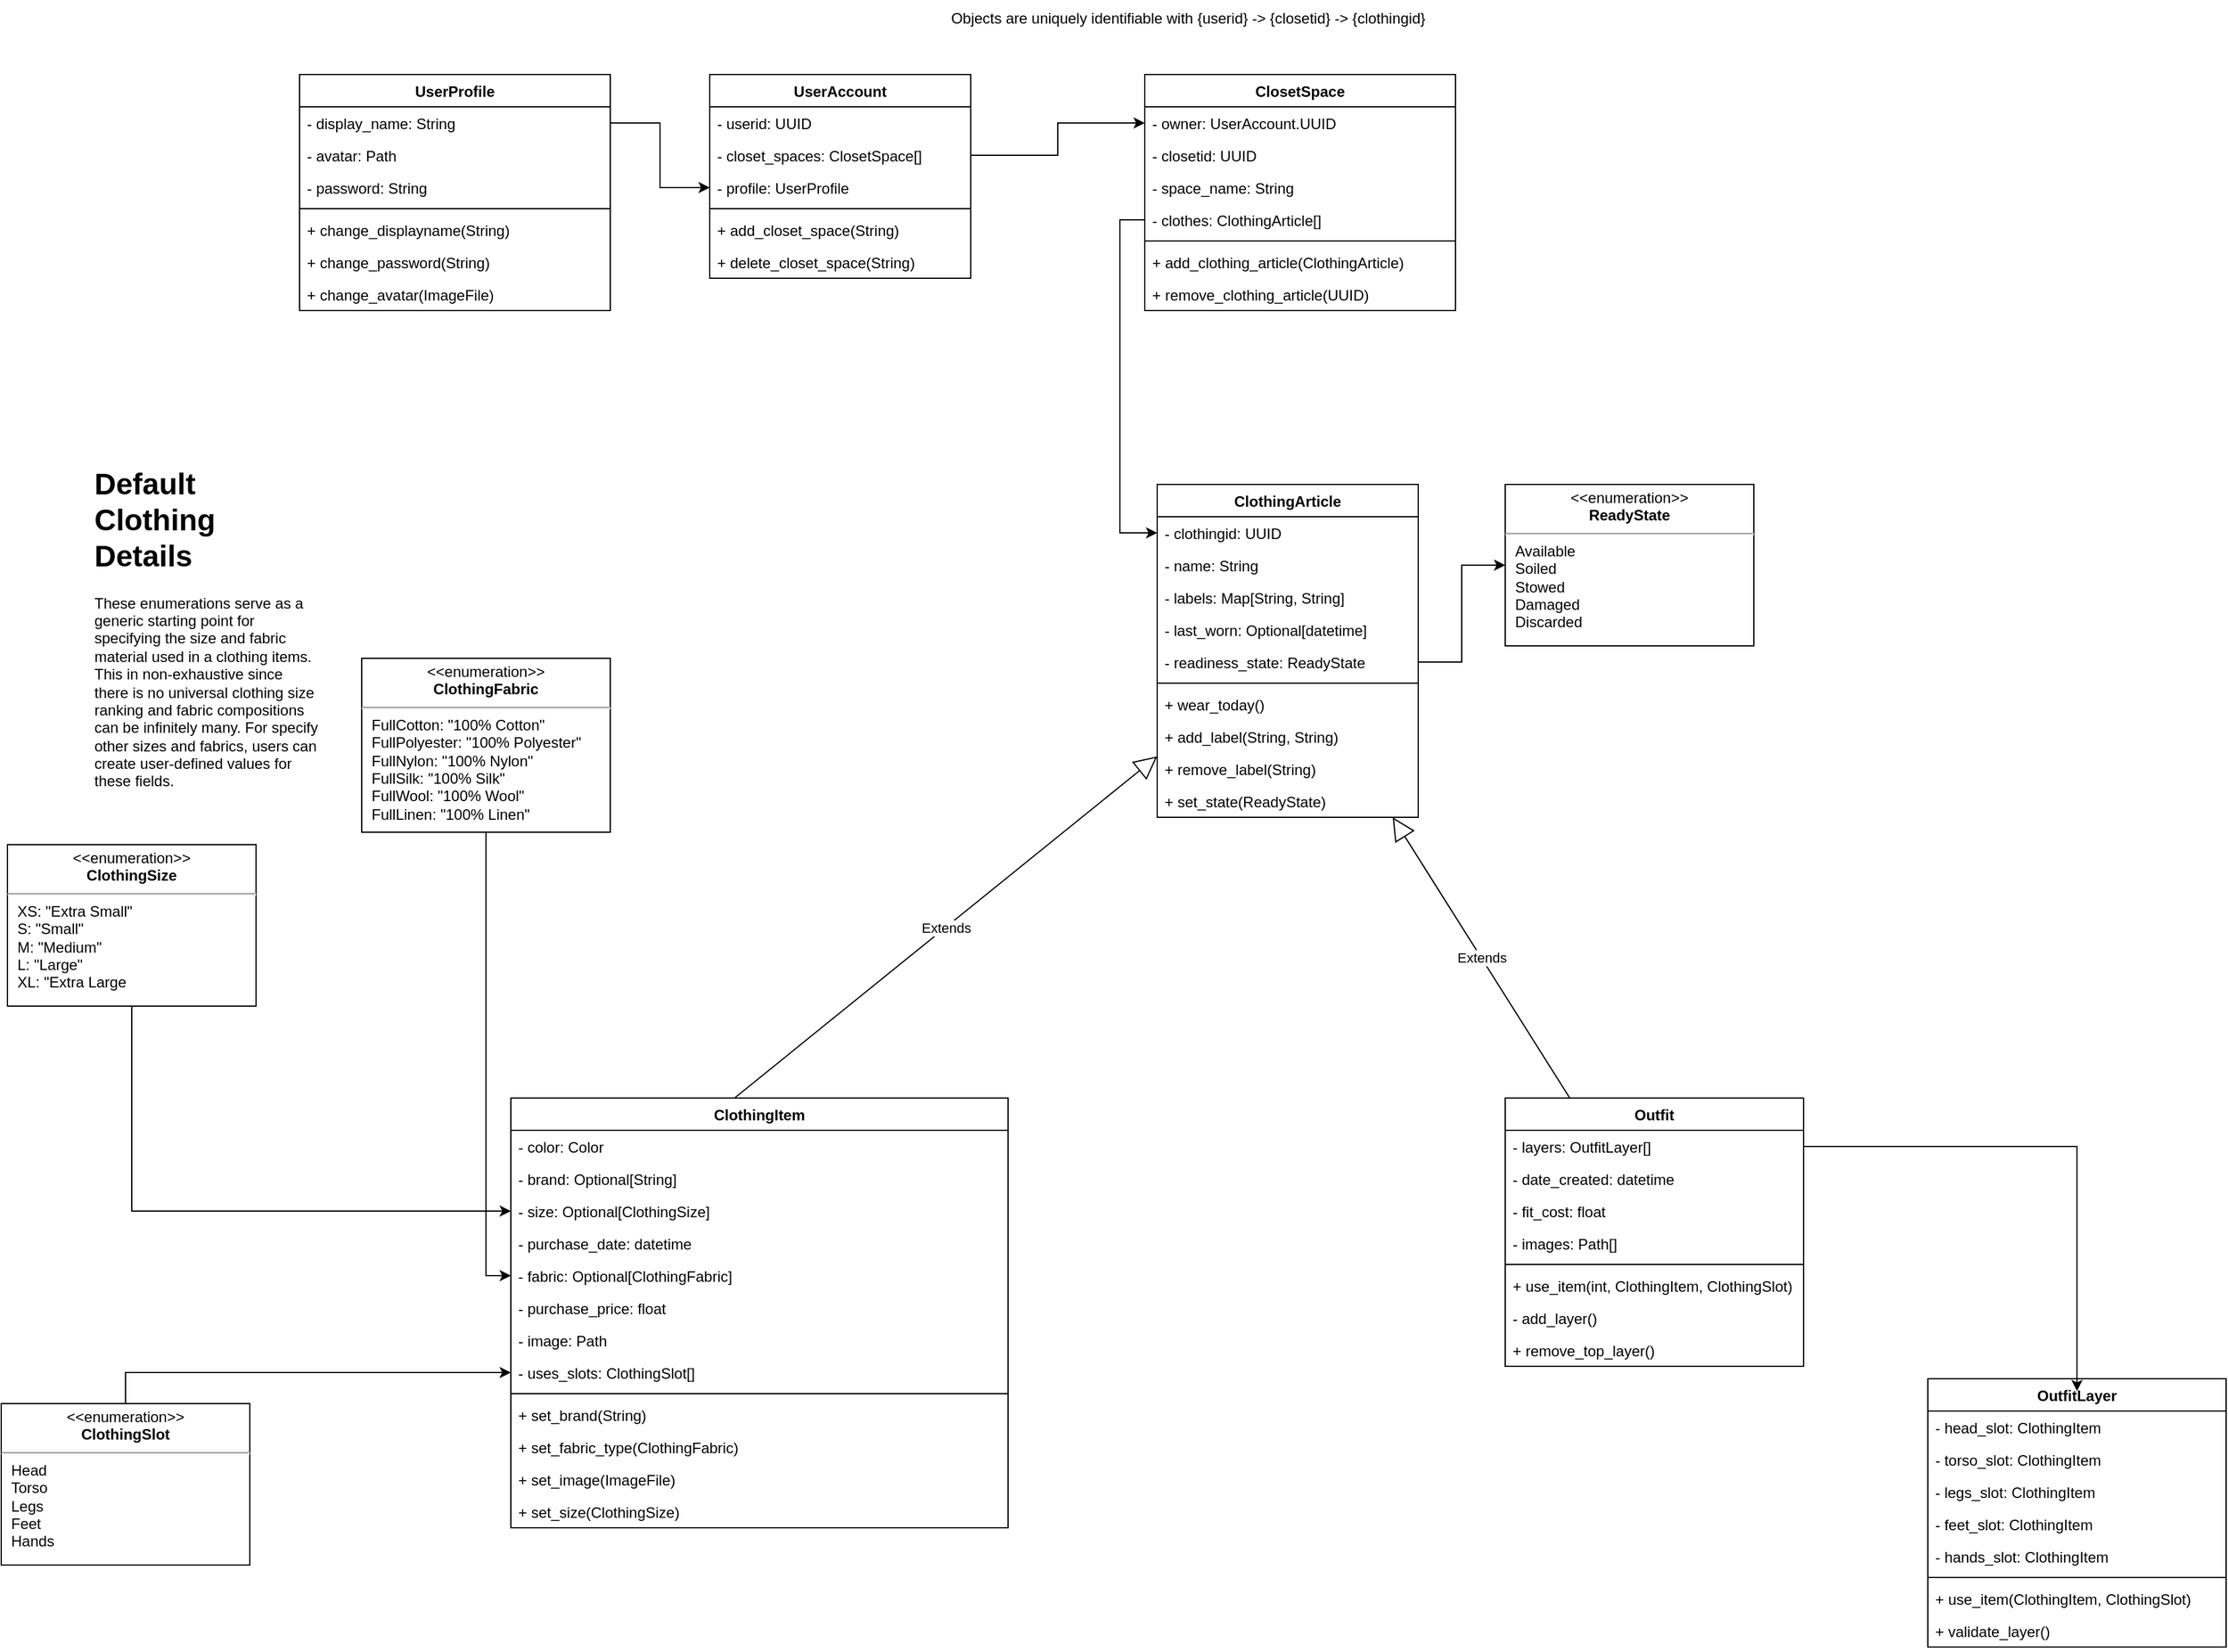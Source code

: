 <mxfile version="24.7.5" pages="2">
  <diagram name="Classes" id="_byC5NZuw85nrY6WFnze">
    <mxGraphModel dx="2707" dy="1463" grid="1" gridSize="10" guides="1" tooltips="1" connect="1" arrows="1" fold="1" page="1" pageScale="1" pageWidth="850" pageHeight="1100" math="0" shadow="0">
      <root>
        <mxCell id="0" />
        <mxCell id="1" parent="0" />
        <mxCell id="954ggerJh23gx7QgNW5Y-1" value="UserAccount" style="swimlane;fontStyle=1;align=center;verticalAlign=top;childLayout=stackLayout;horizontal=1;startSize=26;horizontalStack=0;resizeParent=1;resizeParentMax=0;resizeLast=0;collapsible=1;marginBottom=0;whiteSpace=wrap;html=1;" parent="1" vertex="1">
          <mxGeometry x="40" y="80" width="210" height="164" as="geometry" />
        </mxCell>
        <mxCell id="954ggerJh23gx7QgNW5Y-2" value="- userid: UUID" style="text;strokeColor=none;fillColor=none;align=left;verticalAlign=top;spacingLeft=4;spacingRight=4;overflow=hidden;rotatable=0;points=[[0,0.5],[1,0.5]];portConstraint=eastwest;whiteSpace=wrap;html=1;" parent="954ggerJh23gx7QgNW5Y-1" vertex="1">
          <mxGeometry y="26" width="210" height="26" as="geometry" />
        </mxCell>
        <mxCell id="954ggerJh23gx7QgNW5Y-22" value="- closet_spaces: ClosetSpace[]" style="text;strokeColor=none;fillColor=none;align=left;verticalAlign=top;spacingLeft=4;spacingRight=4;overflow=hidden;rotatable=0;points=[[0,0.5],[1,0.5]];portConstraint=eastwest;whiteSpace=wrap;html=1;" parent="954ggerJh23gx7QgNW5Y-1" vertex="1">
          <mxGeometry y="52" width="210" height="26" as="geometry" />
        </mxCell>
        <mxCell id="hEO4xIjNu9FERG-fJTFE-7" value="- profile: UserProfile" style="text;strokeColor=none;fillColor=none;align=left;verticalAlign=top;spacingLeft=4;spacingRight=4;overflow=hidden;rotatable=0;points=[[0,0.5],[1,0.5]];portConstraint=eastwest;whiteSpace=wrap;html=1;" parent="954ggerJh23gx7QgNW5Y-1" vertex="1">
          <mxGeometry y="78" width="210" height="26" as="geometry" />
        </mxCell>
        <mxCell id="954ggerJh23gx7QgNW5Y-3" value="" style="line;strokeWidth=1;fillColor=none;align=left;verticalAlign=middle;spacingTop=-1;spacingLeft=3;spacingRight=3;rotatable=0;labelPosition=right;points=[];portConstraint=eastwest;strokeColor=inherit;" parent="954ggerJh23gx7QgNW5Y-1" vertex="1">
          <mxGeometry y="104" width="210" height="8" as="geometry" />
        </mxCell>
        <mxCell id="954ggerJh23gx7QgNW5Y-24" value="+ add_closet_space(String)" style="text;strokeColor=none;fillColor=none;align=left;verticalAlign=top;spacingLeft=4;spacingRight=4;overflow=hidden;rotatable=0;points=[[0,0.5],[1,0.5]];portConstraint=eastwest;whiteSpace=wrap;html=1;" parent="954ggerJh23gx7QgNW5Y-1" vertex="1">
          <mxGeometry y="112" width="210" height="26" as="geometry" />
        </mxCell>
        <mxCell id="954ggerJh23gx7QgNW5Y-35" value="+ delete_closet_space(String)" style="text;strokeColor=none;fillColor=none;align=left;verticalAlign=top;spacingLeft=4;spacingRight=4;overflow=hidden;rotatable=0;points=[[0,0.5],[1,0.5]];portConstraint=eastwest;whiteSpace=wrap;html=1;" parent="954ggerJh23gx7QgNW5Y-1" vertex="1">
          <mxGeometry y="138" width="210" height="26" as="geometry" />
        </mxCell>
        <mxCell id="954ggerJh23gx7QgNW5Y-5" value="ClosetSpace" style="swimlane;fontStyle=1;align=center;verticalAlign=top;childLayout=stackLayout;horizontal=1;startSize=26;horizontalStack=0;resizeParent=1;resizeParentMax=0;resizeLast=0;collapsible=1;marginBottom=0;whiteSpace=wrap;html=1;" parent="1" vertex="1">
          <mxGeometry x="390" y="80" width="250" height="190" as="geometry" />
        </mxCell>
        <mxCell id="954ggerJh23gx7QgNW5Y-6" value="- owner: UserAccount.UUID" style="text;strokeColor=none;fillColor=none;align=left;verticalAlign=top;spacingLeft=4;spacingRight=4;overflow=hidden;rotatable=0;points=[[0,0.5],[1,0.5]];portConstraint=eastwest;whiteSpace=wrap;html=1;" parent="954ggerJh23gx7QgNW5Y-5" vertex="1">
          <mxGeometry y="26" width="250" height="26" as="geometry" />
        </mxCell>
        <mxCell id="hEO4xIjNu9FERG-fJTFE-30" value="- closetid: UUID" style="text;strokeColor=none;fillColor=none;align=left;verticalAlign=top;spacingLeft=4;spacingRight=4;overflow=hidden;rotatable=0;points=[[0,0.5],[1,0.5]];portConstraint=eastwest;whiteSpace=wrap;html=1;" parent="954ggerJh23gx7QgNW5Y-5" vertex="1">
          <mxGeometry y="52" width="250" height="26" as="geometry" />
        </mxCell>
        <mxCell id="hEO4xIjNu9FERG-fJTFE-18" value="- space_name: String" style="text;strokeColor=none;fillColor=none;align=left;verticalAlign=top;spacingLeft=4;spacingRight=4;overflow=hidden;rotatable=0;points=[[0,0.5],[1,0.5]];portConstraint=eastwest;whiteSpace=wrap;html=1;" parent="954ggerJh23gx7QgNW5Y-5" vertex="1">
          <mxGeometry y="78" width="250" height="26" as="geometry" />
        </mxCell>
        <mxCell id="954ggerJh23gx7QgNW5Y-25" value="- clothes: ClothingArticle[]" style="text;strokeColor=none;fillColor=none;align=left;verticalAlign=top;spacingLeft=4;spacingRight=4;overflow=hidden;rotatable=0;points=[[0,0.5],[1,0.5]];portConstraint=eastwest;whiteSpace=wrap;html=1;" parent="954ggerJh23gx7QgNW5Y-5" vertex="1">
          <mxGeometry y="104" width="250" height="26" as="geometry" />
        </mxCell>
        <mxCell id="954ggerJh23gx7QgNW5Y-7" value="" style="line;strokeWidth=1;fillColor=none;align=left;verticalAlign=middle;spacingTop=-1;spacingLeft=3;spacingRight=3;rotatable=0;labelPosition=right;points=[];portConstraint=eastwest;strokeColor=inherit;" parent="954ggerJh23gx7QgNW5Y-5" vertex="1">
          <mxGeometry y="130" width="250" height="8" as="geometry" />
        </mxCell>
        <mxCell id="954ggerJh23gx7QgNW5Y-8" value="+ add_clothing_article(ClothingArticle)" style="text;strokeColor=none;fillColor=none;align=left;verticalAlign=top;spacingLeft=4;spacingRight=4;overflow=hidden;rotatable=0;points=[[0,0.5],[1,0.5]];portConstraint=eastwest;whiteSpace=wrap;html=1;" parent="954ggerJh23gx7QgNW5Y-5" vertex="1">
          <mxGeometry y="138" width="250" height="26" as="geometry" />
        </mxCell>
        <mxCell id="954ggerJh23gx7QgNW5Y-36" value="+ remove_clothing_article(UUID)" style="text;strokeColor=none;fillColor=none;align=left;verticalAlign=top;spacingLeft=4;spacingRight=4;overflow=hidden;rotatable=0;points=[[0,0.5],[1,0.5]];portConstraint=eastwest;whiteSpace=wrap;html=1;" parent="954ggerJh23gx7QgNW5Y-5" vertex="1">
          <mxGeometry y="164" width="250" height="26" as="geometry" />
        </mxCell>
        <mxCell id="954ggerJh23gx7QgNW5Y-9" value="ClothingArticle" style="swimlane;fontStyle=1;align=center;verticalAlign=top;childLayout=stackLayout;horizontal=1;startSize=26;horizontalStack=0;resizeParent=1;resizeParentMax=0;resizeLast=0;collapsible=1;marginBottom=0;whiteSpace=wrap;html=1;" parent="1" vertex="1">
          <mxGeometry x="400" y="410" width="210" height="268" as="geometry" />
        </mxCell>
        <mxCell id="hEO4xIjNu9FERG-fJTFE-29" value="- clothingid: UUID" style="text;strokeColor=none;fillColor=none;align=left;verticalAlign=top;spacingLeft=4;spacingRight=4;overflow=hidden;rotatable=0;points=[[0,0.5],[1,0.5]];portConstraint=eastwest;whiteSpace=wrap;html=1;" parent="954ggerJh23gx7QgNW5Y-9" vertex="1">
          <mxGeometry y="26" width="210" height="26" as="geometry" />
        </mxCell>
        <mxCell id="954ggerJh23gx7QgNW5Y-10" value="- name: String" style="text;strokeColor=none;fillColor=none;align=left;verticalAlign=top;spacingLeft=4;spacingRight=4;overflow=hidden;rotatable=0;points=[[0,0.5],[1,0.5]];portConstraint=eastwest;whiteSpace=wrap;html=1;" parent="954ggerJh23gx7QgNW5Y-9" vertex="1">
          <mxGeometry y="52" width="210" height="26" as="geometry" />
        </mxCell>
        <mxCell id="954ggerJh23gx7QgNW5Y-33" value="- labels: Map[String, String]" style="text;strokeColor=none;fillColor=none;align=left;verticalAlign=top;spacingLeft=4;spacingRight=4;overflow=hidden;rotatable=0;points=[[0,0.5],[1,0.5]];portConstraint=eastwest;whiteSpace=wrap;html=1;" parent="954ggerJh23gx7QgNW5Y-9" vertex="1">
          <mxGeometry y="78" width="210" height="26" as="geometry" />
        </mxCell>
        <mxCell id="954ggerJh23gx7QgNW5Y-32" value="- last_worn: Optional[datetime]" style="text;strokeColor=none;fillColor=none;align=left;verticalAlign=top;spacingLeft=4;spacingRight=4;overflow=hidden;rotatable=0;points=[[0,0.5],[1,0.5]];portConstraint=eastwest;whiteSpace=wrap;html=1;" parent="954ggerJh23gx7QgNW5Y-9" vertex="1">
          <mxGeometry y="104" width="210" height="26" as="geometry" />
        </mxCell>
        <mxCell id="hEO4xIjNu9FERG-fJTFE-38" value="- readiness_state: ReadyState" style="text;strokeColor=none;fillColor=none;align=left;verticalAlign=top;spacingLeft=4;spacingRight=4;overflow=hidden;rotatable=0;points=[[0,0.5],[1,0.5]];portConstraint=eastwest;whiteSpace=wrap;html=1;" parent="954ggerJh23gx7QgNW5Y-9" vertex="1">
          <mxGeometry y="130" width="210" height="26" as="geometry" />
        </mxCell>
        <mxCell id="954ggerJh23gx7QgNW5Y-11" value="" style="line;strokeWidth=1;fillColor=none;align=left;verticalAlign=middle;spacingTop=-1;spacingLeft=3;spacingRight=3;rotatable=0;labelPosition=right;points=[];portConstraint=eastwest;strokeColor=inherit;" parent="954ggerJh23gx7QgNW5Y-9" vertex="1">
          <mxGeometry y="156" width="210" height="8" as="geometry" />
        </mxCell>
        <mxCell id="hEO4xIjNu9FERG-fJTFE-25" value="+ wear_today()" style="text;strokeColor=none;fillColor=none;align=left;verticalAlign=top;spacingLeft=4;spacingRight=4;overflow=hidden;rotatable=0;points=[[0,0.5],[1,0.5]];portConstraint=eastwest;whiteSpace=wrap;html=1;" parent="954ggerJh23gx7QgNW5Y-9" vertex="1">
          <mxGeometry y="164" width="210" height="26" as="geometry" />
        </mxCell>
        <mxCell id="hEO4xIjNu9FERG-fJTFE-27" value="+ add_label(String, String)" style="text;strokeColor=none;fillColor=none;align=left;verticalAlign=top;spacingLeft=4;spacingRight=4;overflow=hidden;rotatable=0;points=[[0,0.5],[1,0.5]];portConstraint=eastwest;whiteSpace=wrap;html=1;" parent="954ggerJh23gx7QgNW5Y-9" vertex="1">
          <mxGeometry y="190" width="210" height="26" as="geometry" />
        </mxCell>
        <mxCell id="hEO4xIjNu9FERG-fJTFE-33" value="+ remove_label(String)" style="text;strokeColor=none;fillColor=none;align=left;verticalAlign=top;spacingLeft=4;spacingRight=4;overflow=hidden;rotatable=0;points=[[0,0.5],[1,0.5]];portConstraint=eastwest;whiteSpace=wrap;html=1;" parent="954ggerJh23gx7QgNW5Y-9" vertex="1">
          <mxGeometry y="216" width="210" height="26" as="geometry" />
        </mxCell>
        <mxCell id="hEO4xIjNu9FERG-fJTFE-31" value="+ set_state(ReadyState)" style="text;strokeColor=none;fillColor=none;align=left;verticalAlign=top;spacingLeft=4;spacingRight=4;overflow=hidden;rotatable=0;points=[[0,0.5],[1,0.5]];portConstraint=eastwest;whiteSpace=wrap;html=1;" parent="954ggerJh23gx7QgNW5Y-9" vertex="1">
          <mxGeometry y="242" width="210" height="26" as="geometry" />
        </mxCell>
        <mxCell id="954ggerJh23gx7QgNW5Y-13" value="ClothingItem" style="swimlane;fontStyle=1;align=center;verticalAlign=top;childLayout=stackLayout;horizontal=1;startSize=26;horizontalStack=0;resizeParent=1;resizeParentMax=0;resizeLast=0;collapsible=1;marginBottom=0;whiteSpace=wrap;html=1;" parent="1" vertex="1">
          <mxGeometry x="-120" y="904" width="400" height="346" as="geometry" />
        </mxCell>
        <mxCell id="954ggerJh23gx7QgNW5Y-26" value="- color: Color" style="text;strokeColor=none;fillColor=none;align=left;verticalAlign=top;spacingLeft=4;spacingRight=4;overflow=hidden;rotatable=0;points=[[0,0.5],[1,0.5]];portConstraint=eastwest;whiteSpace=wrap;html=1;" parent="954ggerJh23gx7QgNW5Y-13" vertex="1">
          <mxGeometry y="26" width="400" height="26" as="geometry" />
        </mxCell>
        <mxCell id="954ggerJh23gx7QgNW5Y-27" value="- brand: Optional[String]" style="text;strokeColor=none;fillColor=none;align=left;verticalAlign=top;spacingLeft=4;spacingRight=4;overflow=hidden;rotatable=0;points=[[0,0.5],[1,0.5]];portConstraint=eastwest;whiteSpace=wrap;html=1;" parent="954ggerJh23gx7QgNW5Y-13" vertex="1">
          <mxGeometry y="52" width="400" height="26" as="geometry" />
        </mxCell>
        <mxCell id="954ggerJh23gx7QgNW5Y-28" value="- size: Optional[ClothingSize]" style="text;strokeColor=none;fillColor=none;align=left;verticalAlign=top;spacingLeft=4;spacingRight=4;overflow=hidden;rotatable=0;points=[[0,0.5],[1,0.5]];portConstraint=eastwest;whiteSpace=wrap;html=1;" parent="954ggerJh23gx7QgNW5Y-13" vertex="1">
          <mxGeometry y="78" width="400" height="26" as="geometry" />
        </mxCell>
        <mxCell id="954ggerJh23gx7QgNW5Y-30" value="- purchase_date: datetime" style="text;strokeColor=none;fillColor=none;align=left;verticalAlign=top;spacingLeft=4;spacingRight=4;overflow=hidden;rotatable=0;points=[[0,0.5],[1,0.5]];portConstraint=eastwest;whiteSpace=wrap;html=1;" parent="954ggerJh23gx7QgNW5Y-13" vertex="1">
          <mxGeometry y="104" width="400" height="26" as="geometry" />
        </mxCell>
        <mxCell id="954ggerJh23gx7QgNW5Y-29" value="- fabric: Optional[ClothingFabric]" style="text;strokeColor=none;fillColor=none;align=left;verticalAlign=top;spacingLeft=4;spacingRight=4;overflow=hidden;rotatable=0;points=[[0,0.5],[1,0.5]];portConstraint=eastwest;whiteSpace=wrap;html=1;" parent="954ggerJh23gx7QgNW5Y-13" vertex="1">
          <mxGeometry y="130" width="400" height="26" as="geometry" />
        </mxCell>
        <mxCell id="954ggerJh23gx7QgNW5Y-31" value="- purchase_price: float" style="text;strokeColor=none;fillColor=none;align=left;verticalAlign=top;spacingLeft=4;spacingRight=4;overflow=hidden;rotatable=0;points=[[0,0.5],[1,0.5]];portConstraint=eastwest;whiteSpace=wrap;html=1;" parent="954ggerJh23gx7QgNW5Y-13" vertex="1">
          <mxGeometry y="156" width="400" height="26" as="geometry" />
        </mxCell>
        <mxCell id="954ggerJh23gx7QgNW5Y-34" value="- image: Path" style="text;strokeColor=none;fillColor=none;align=left;verticalAlign=top;spacingLeft=4;spacingRight=4;overflow=hidden;rotatable=0;points=[[0,0.5],[1,0.5]];portConstraint=eastwest;whiteSpace=wrap;html=1;" parent="954ggerJh23gx7QgNW5Y-13" vertex="1">
          <mxGeometry y="182" width="400" height="26" as="geometry" />
        </mxCell>
        <mxCell id="hEO4xIjNu9FERG-fJTFE-51" value="- uses_slots: ClothingSlot[]" style="text;strokeColor=none;fillColor=none;align=left;verticalAlign=top;spacingLeft=4;spacingRight=4;overflow=hidden;rotatable=0;points=[[0,0.5],[1,0.5]];portConstraint=eastwest;whiteSpace=wrap;html=1;" parent="954ggerJh23gx7QgNW5Y-13" vertex="1">
          <mxGeometry y="208" width="400" height="26" as="geometry" />
        </mxCell>
        <mxCell id="954ggerJh23gx7QgNW5Y-15" value="" style="line;strokeWidth=1;fillColor=none;align=left;verticalAlign=middle;spacingTop=-1;spacingLeft=3;spacingRight=3;rotatable=0;labelPosition=right;points=[];portConstraint=eastwest;strokeColor=inherit;" parent="954ggerJh23gx7QgNW5Y-13" vertex="1">
          <mxGeometry y="234" width="400" height="8" as="geometry" />
        </mxCell>
        <mxCell id="hEO4xIjNu9FERG-fJTFE-22" value="+ set_brand(String)" style="text;strokeColor=none;fillColor=none;align=left;verticalAlign=top;spacingLeft=4;spacingRight=4;overflow=hidden;rotatable=0;points=[[0,0.5],[1,0.5]];portConstraint=eastwest;whiteSpace=wrap;html=1;" parent="954ggerJh23gx7QgNW5Y-13" vertex="1">
          <mxGeometry y="242" width="400" height="26" as="geometry" />
        </mxCell>
        <mxCell id="hEO4xIjNu9FERG-fJTFE-24" value="+ set_fabric_type(ClothingFabric)" style="text;strokeColor=none;fillColor=none;align=left;verticalAlign=top;spacingLeft=4;spacingRight=4;overflow=hidden;rotatable=0;points=[[0,0.5],[1,0.5]];portConstraint=eastwest;whiteSpace=wrap;html=1;" parent="954ggerJh23gx7QgNW5Y-13" vertex="1">
          <mxGeometry y="268" width="400" height="26" as="geometry" />
        </mxCell>
        <mxCell id="hEO4xIjNu9FERG-fJTFE-28" value="+ set_image(ImageFile)" style="text;strokeColor=none;fillColor=none;align=left;verticalAlign=top;spacingLeft=4;spacingRight=4;overflow=hidden;rotatable=0;points=[[0,0.5],[1,0.5]];portConstraint=eastwest;whiteSpace=wrap;html=1;" parent="954ggerJh23gx7QgNW5Y-13" vertex="1">
          <mxGeometry y="294" width="400" height="26" as="geometry" />
        </mxCell>
        <mxCell id="hEO4xIjNu9FERG-fJTFE-23" value="+ set_size(ClothingSize)" style="text;strokeColor=none;fillColor=none;align=left;verticalAlign=top;spacingLeft=4;spacingRight=4;overflow=hidden;rotatable=0;points=[[0,0.5],[1,0.5]];portConstraint=eastwest;whiteSpace=wrap;html=1;" parent="954ggerJh23gx7QgNW5Y-13" vertex="1">
          <mxGeometry y="320" width="400" height="26" as="geometry" />
        </mxCell>
        <mxCell id="954ggerJh23gx7QgNW5Y-17" value="Outfit" style="swimlane;fontStyle=1;align=center;verticalAlign=top;childLayout=stackLayout;horizontal=1;startSize=26;horizontalStack=0;resizeParent=1;resizeParentMax=0;resizeLast=0;collapsible=1;marginBottom=0;whiteSpace=wrap;html=1;" parent="1" vertex="1">
          <mxGeometry x="680" y="904" width="240" height="216" as="geometry" />
        </mxCell>
        <mxCell id="954ggerJh23gx7QgNW5Y-18" value="- layers: OutfitLayer[]" style="text;strokeColor=none;fillColor=none;align=left;verticalAlign=top;spacingLeft=4;spacingRight=4;overflow=hidden;rotatable=0;points=[[0,0.5],[1,0.5]];portConstraint=eastwest;whiteSpace=wrap;html=1;" parent="954ggerJh23gx7QgNW5Y-17" vertex="1">
          <mxGeometry y="26" width="240" height="26" as="geometry" />
        </mxCell>
        <mxCell id="hEO4xIjNu9FERG-fJTFE-45" value="- date_created: datetime" style="text;strokeColor=none;fillColor=none;align=left;verticalAlign=top;spacingLeft=4;spacingRight=4;overflow=hidden;rotatable=0;points=[[0,0.5],[1,0.5]];portConstraint=eastwest;whiteSpace=wrap;html=1;" parent="954ggerJh23gx7QgNW5Y-17" vertex="1">
          <mxGeometry y="52" width="240" height="26" as="geometry" />
        </mxCell>
        <mxCell id="hEO4xIjNu9FERG-fJTFE-46" value="- fit_cost: float" style="text;strokeColor=none;fillColor=none;align=left;verticalAlign=top;spacingLeft=4;spacingRight=4;overflow=hidden;rotatable=0;points=[[0,0.5],[1,0.5]];portConstraint=eastwest;whiteSpace=wrap;html=1;" parent="954ggerJh23gx7QgNW5Y-17" vertex="1">
          <mxGeometry y="78" width="240" height="26" as="geometry" />
        </mxCell>
        <mxCell id="hEO4xIjNu9FERG-fJTFE-47" value="- images: Path[]" style="text;strokeColor=none;fillColor=none;align=left;verticalAlign=top;spacingLeft=4;spacingRight=4;overflow=hidden;rotatable=0;points=[[0,0.5],[1,0.5]];portConstraint=eastwest;whiteSpace=wrap;html=1;" parent="954ggerJh23gx7QgNW5Y-17" vertex="1">
          <mxGeometry y="104" width="240" height="26" as="geometry" />
        </mxCell>
        <mxCell id="954ggerJh23gx7QgNW5Y-19" value="" style="line;strokeWidth=1;fillColor=none;align=left;verticalAlign=middle;spacingTop=-1;spacingLeft=3;spacingRight=3;rotatable=0;labelPosition=right;points=[];portConstraint=eastwest;strokeColor=inherit;" parent="954ggerJh23gx7QgNW5Y-17" vertex="1">
          <mxGeometry y="130" width="240" height="8" as="geometry" />
        </mxCell>
        <mxCell id="954ggerJh23gx7QgNW5Y-20" value="+ use_item(int, ClothingItem, ClothingSlot)" style="text;strokeColor=none;fillColor=none;align=left;verticalAlign=top;spacingLeft=4;spacingRight=4;overflow=hidden;rotatable=0;points=[[0,0.5],[1,0.5]];portConstraint=eastwest;whiteSpace=wrap;html=1;" parent="954ggerJh23gx7QgNW5Y-17" vertex="1">
          <mxGeometry y="138" width="240" height="26" as="geometry" />
        </mxCell>
        <mxCell id="hEO4xIjNu9FERG-fJTFE-48" value="- add_layer()" style="text;strokeColor=none;fillColor=none;align=left;verticalAlign=top;spacingLeft=4;spacingRight=4;overflow=hidden;rotatable=0;points=[[0,0.5],[1,0.5]];portConstraint=eastwest;whiteSpace=wrap;html=1;" parent="954ggerJh23gx7QgNW5Y-17" vertex="1">
          <mxGeometry y="164" width="240" height="26" as="geometry" />
        </mxCell>
        <mxCell id="hEO4xIjNu9FERG-fJTFE-49" value="+ remove_top_layer()" style="text;strokeColor=none;fillColor=none;align=left;verticalAlign=top;spacingLeft=4;spacingRight=4;overflow=hidden;rotatable=0;points=[[0,0.5],[1,0.5]];portConstraint=eastwest;whiteSpace=wrap;html=1;" parent="954ggerJh23gx7QgNW5Y-17" vertex="1">
          <mxGeometry y="190" width="240" height="26" as="geometry" />
        </mxCell>
        <mxCell id="hEO4xIjNu9FERG-fJTFE-2" value="UserProfile" style="swimlane;fontStyle=1;align=center;verticalAlign=top;childLayout=stackLayout;horizontal=1;startSize=26;horizontalStack=0;resizeParent=1;resizeParentMax=0;resizeLast=0;collapsible=1;marginBottom=0;whiteSpace=wrap;html=1;" parent="1" vertex="1">
          <mxGeometry x="-290" y="80" width="250" height="190" as="geometry" />
        </mxCell>
        <mxCell id="hEO4xIjNu9FERG-fJTFE-3" value="- display_name: String" style="text;strokeColor=none;fillColor=none;align=left;verticalAlign=top;spacingLeft=4;spacingRight=4;overflow=hidden;rotatable=0;points=[[0,0.5],[1,0.5]];portConstraint=eastwest;whiteSpace=wrap;html=1;" parent="hEO4xIjNu9FERG-fJTFE-2" vertex="1">
          <mxGeometry y="26" width="250" height="26" as="geometry" />
        </mxCell>
        <mxCell id="hEO4xIjNu9FERG-fJTFE-12" value="- avatar: Path" style="text;strokeColor=none;fillColor=none;align=left;verticalAlign=top;spacingLeft=4;spacingRight=4;overflow=hidden;rotatable=0;points=[[0,0.5],[1,0.5]];portConstraint=eastwest;whiteSpace=wrap;html=1;" parent="hEO4xIjNu9FERG-fJTFE-2" vertex="1">
          <mxGeometry y="52" width="250" height="26" as="geometry" />
        </mxCell>
        <mxCell id="hEO4xIjNu9FERG-fJTFE-10" value="- password: String" style="text;strokeColor=none;fillColor=none;align=left;verticalAlign=top;spacingLeft=4;spacingRight=4;overflow=hidden;rotatable=0;points=[[0,0.5],[1,0.5]];portConstraint=eastwest;whiteSpace=wrap;html=1;" parent="hEO4xIjNu9FERG-fJTFE-2" vertex="1">
          <mxGeometry y="78" width="250" height="26" as="geometry" />
        </mxCell>
        <mxCell id="hEO4xIjNu9FERG-fJTFE-4" value="" style="line;strokeWidth=1;fillColor=none;align=left;verticalAlign=middle;spacingTop=-1;spacingLeft=3;spacingRight=3;rotatable=0;labelPosition=right;points=[];portConstraint=eastwest;strokeColor=inherit;" parent="hEO4xIjNu9FERG-fJTFE-2" vertex="1">
          <mxGeometry y="104" width="250" height="8" as="geometry" />
        </mxCell>
        <mxCell id="hEO4xIjNu9FERG-fJTFE-14" value="+ change_displayname(String)" style="text;strokeColor=none;fillColor=none;align=left;verticalAlign=top;spacingLeft=4;spacingRight=4;overflow=hidden;rotatable=0;points=[[0,0.5],[1,0.5]];portConstraint=eastwest;whiteSpace=wrap;html=1;" parent="hEO4xIjNu9FERG-fJTFE-2" vertex="1">
          <mxGeometry y="112" width="250" height="26" as="geometry" />
        </mxCell>
        <mxCell id="hEO4xIjNu9FERG-fJTFE-15" value="+ change_password(String)" style="text;strokeColor=none;fillColor=none;align=left;verticalAlign=top;spacingLeft=4;spacingRight=4;overflow=hidden;rotatable=0;points=[[0,0.5],[1,0.5]];portConstraint=eastwest;whiteSpace=wrap;html=1;" parent="hEO4xIjNu9FERG-fJTFE-2" vertex="1">
          <mxGeometry y="138" width="250" height="26" as="geometry" />
        </mxCell>
        <mxCell id="hEO4xIjNu9FERG-fJTFE-5" value="+ change_avatar(ImageFile)" style="text;strokeColor=none;fillColor=none;align=left;verticalAlign=top;spacingLeft=4;spacingRight=4;overflow=hidden;rotatable=0;points=[[0,0.5],[1,0.5]];portConstraint=eastwest;whiteSpace=wrap;html=1;" parent="hEO4xIjNu9FERG-fJTFE-2" vertex="1">
          <mxGeometry y="164" width="250" height="26" as="geometry" />
        </mxCell>
        <mxCell id="hEO4xIjNu9FERG-fJTFE-11" value="" style="edgeStyle=orthogonalEdgeStyle;rounded=0;orthogonalLoop=1;jettySize=auto;html=1;" parent="1" source="hEO4xIjNu9FERG-fJTFE-3" target="hEO4xIjNu9FERG-fJTFE-7" edge="1">
          <mxGeometry relative="1" as="geometry" />
        </mxCell>
        <mxCell id="hEO4xIjNu9FERG-fJTFE-17" style="edgeStyle=orthogonalEdgeStyle;rounded=0;orthogonalLoop=1;jettySize=auto;html=1;" parent="1" source="954ggerJh23gx7QgNW5Y-22" target="954ggerJh23gx7QgNW5Y-6" edge="1">
          <mxGeometry relative="1" as="geometry" />
        </mxCell>
        <mxCell id="hEO4xIjNu9FERG-fJTFE-42" style="edgeStyle=orthogonalEdgeStyle;rounded=0;orthogonalLoop=1;jettySize=auto;html=1;" parent="1" source="hEO4xIjNu9FERG-fJTFE-32" target="954ggerJh23gx7QgNW5Y-28" edge="1">
          <mxGeometry relative="1" as="geometry" />
        </mxCell>
        <mxCell id="hEO4xIjNu9FERG-fJTFE-32" value="&lt;p style=&quot;margin:0px;margin-top:4px;text-align:center;&quot;&gt;&amp;lt;&amp;lt;enumeration&amp;gt;&amp;gt;&lt;br&gt;&lt;b&gt;ClothingSize&lt;/b&gt;&lt;/p&gt;&lt;hr&gt;&lt;p style=&quot;margin:0px;margin-left:8px;text-align:left;&quot;&gt;XS: &quot;Extra Small&quot;&lt;br&gt;S: &quot;Small&quot;&lt;/p&gt;&lt;p style=&quot;margin:0px;margin-left:8px;text-align:left;&quot;&gt;M: &quot;Medium&quot;&lt;/p&gt;&lt;p style=&quot;margin:0px;margin-left:8px;text-align:left;&quot;&gt;L: &quot;Large&quot;&lt;/p&gt;&lt;p style=&quot;margin:0px;margin-left:8px;text-align:left;&quot;&gt;XL: &quot;Extra Large&lt;/p&gt;" style="shape=rect;html=1;overflow=fill;whiteSpace=wrap;" parent="1" vertex="1">
          <mxGeometry x="-525" y="700" width="200" height="130" as="geometry" />
        </mxCell>
        <mxCell id="hEO4xIjNu9FERG-fJTFE-34" style="edgeStyle=orthogonalEdgeStyle;rounded=0;orthogonalLoop=1;jettySize=auto;html=1;entryX=0;entryY=0.5;entryDx=0;entryDy=0;" parent="1" source="954ggerJh23gx7QgNW5Y-25" target="hEO4xIjNu9FERG-fJTFE-29" edge="1">
          <mxGeometry relative="1" as="geometry" />
        </mxCell>
        <mxCell id="hEO4xIjNu9FERG-fJTFE-35" value="Objects are uniquely identifiable with {userid} -&amp;gt; {closetid} -&amp;gt; {clothingid}" style="text;html=1;strokeColor=none;fillColor=none;align=center;verticalAlign=middle;whiteSpace=wrap;rounded=0;" parent="1" vertex="1">
          <mxGeometry x="130" y="20" width="590" height="30" as="geometry" />
        </mxCell>
        <mxCell id="hEO4xIjNu9FERG-fJTFE-41" style="edgeStyle=orthogonalEdgeStyle;rounded=0;orthogonalLoop=1;jettySize=auto;html=1;" parent="1" source="hEO4xIjNu9FERG-fJTFE-36" target="954ggerJh23gx7QgNW5Y-29" edge="1">
          <mxGeometry relative="1" as="geometry" />
        </mxCell>
        <mxCell id="hEO4xIjNu9FERG-fJTFE-36" value="&lt;p style=&quot;margin:0px;margin-top:4px;text-align:center;&quot;&gt;&amp;lt;&amp;lt;enumeration&amp;gt;&amp;gt;&lt;br&gt;&lt;b&gt;ClothingFabric&lt;/b&gt;&lt;/p&gt;&lt;hr&gt;&lt;p style=&quot;margin:0px;margin-left:8px;text-align:left;&quot;&gt;FullCotton: &quot;100% Cotton&quot;&lt;br&gt;FullPolyester: &quot;100% Polyester&quot;&lt;/p&gt;&lt;p style=&quot;margin:0px;margin-left:8px;text-align:left;&quot;&gt;FullNylon: &quot;100% Nylon&quot;&lt;/p&gt;&lt;p style=&quot;margin:0px;margin-left:8px;text-align:left;&quot;&gt;FullSilk: &quot;100% Silk&quot;&lt;/p&gt;&lt;p style=&quot;margin:0px;margin-left:8px;text-align:left;&quot;&gt;FullWool: &quot;100% Wool&quot;&lt;/p&gt;&lt;p style=&quot;margin:0px;margin-left:8px;text-align:left;&quot;&gt;FullLinen: &quot;100% Linen&quot;&lt;/p&gt;" style="shape=rect;html=1;overflow=fill;whiteSpace=wrap;" parent="1" vertex="1">
          <mxGeometry x="-240" y="550" width="200" height="140" as="geometry" />
        </mxCell>
        <mxCell id="hEO4xIjNu9FERG-fJTFE-37" value="&lt;h1&gt;Default Clothing Details&lt;/h1&gt;&lt;p&gt;These enumerations serve as a generic starting point for specifying the size and fabric material used in a clothing items. This in non-exhaustive since there is no universal clothing size ranking and fabric compositions can be infinitely many. For specify other sizes and fabrics, users can create user-defined values for these fields.&amp;nbsp;&lt;/p&gt;" style="text;html=1;strokeColor=none;fillColor=none;spacing=5;spacingTop=-20;whiteSpace=wrap;overflow=hidden;rounded=0;" parent="1" vertex="1">
          <mxGeometry x="-460" y="390" width="190" height="300" as="geometry" />
        </mxCell>
        <mxCell id="hEO4xIjNu9FERG-fJTFE-39" value="&lt;p style=&quot;margin:0px;margin-top:4px;text-align:center;&quot;&gt;&amp;lt;&amp;lt;enumeration&amp;gt;&amp;gt;&lt;br&gt;&lt;b&gt;ReadyState&lt;/b&gt;&lt;/p&gt;&lt;hr&gt;&lt;p style=&quot;margin:0px;margin-left:8px;text-align:left;&quot;&gt;Available&lt;br&gt;Soiled&lt;/p&gt;&lt;p style=&quot;margin:0px;margin-left:8px;text-align:left;&quot;&gt;Stowed&lt;/p&gt;&lt;p style=&quot;margin:0px;margin-left:8px;text-align:left;&quot;&gt;Damaged&lt;/p&gt;&lt;p style=&quot;margin:0px;margin-left:8px;text-align:left;&quot;&gt;Discarded&lt;/p&gt;" style="shape=rect;html=1;overflow=fill;whiteSpace=wrap;" parent="1" vertex="1">
          <mxGeometry x="680" y="410" width="200" height="130" as="geometry" />
        </mxCell>
        <mxCell id="hEO4xIjNu9FERG-fJTFE-40" style="edgeStyle=orthogonalEdgeStyle;rounded=0;orthogonalLoop=1;jettySize=auto;html=1;" parent="1" source="hEO4xIjNu9FERG-fJTFE-38" target="hEO4xIjNu9FERG-fJTFE-39" edge="1">
          <mxGeometry relative="1" as="geometry" />
        </mxCell>
        <mxCell id="hEO4xIjNu9FERG-fJTFE-44" value="Extends" style="endArrow=block;endSize=16;endFill=0;html=1;rounded=0;exitX=0.45;exitY=0;exitDx=0;exitDy=0;exitPerimeter=0;" parent="1" source="954ggerJh23gx7QgNW5Y-13" target="954ggerJh23gx7QgNW5Y-9" edge="1">
          <mxGeometry width="160" relative="1" as="geometry">
            <mxPoint x="450" y="650" as="sourcePoint" />
            <mxPoint x="610" y="650" as="targetPoint" />
          </mxGeometry>
        </mxCell>
        <mxCell id="hEO4xIjNu9FERG-fJTFE-62" style="edgeStyle=orthogonalEdgeStyle;rounded=0;orthogonalLoop=1;jettySize=auto;html=1;" parent="1" source="hEO4xIjNu9FERG-fJTFE-50" target="hEO4xIjNu9FERG-fJTFE-51" edge="1">
          <mxGeometry relative="1" as="geometry" />
        </mxCell>
        <mxCell id="hEO4xIjNu9FERG-fJTFE-50" value="&lt;p style=&quot;margin:0px;margin-top:4px;text-align:center;&quot;&gt;&amp;lt;&amp;lt;enumeration&amp;gt;&amp;gt;&lt;br&gt;&lt;b&gt;ClothingSlot&lt;/b&gt;&lt;/p&gt;&lt;hr&gt;&lt;p style=&quot;margin:0px;margin-left:8px;text-align:left;&quot;&gt;Head&lt;br&gt;Torso&lt;/p&gt;&lt;p style=&quot;margin:0px;margin-left:8px;text-align:left;&quot;&gt;Legs&lt;/p&gt;&lt;p style=&quot;margin:0px;margin-left:8px;text-align:left;&quot;&gt;Feet&lt;/p&gt;&lt;p style=&quot;margin:0px;margin-left:8px;text-align:left;&quot;&gt;Hands&lt;/p&gt;" style="shape=rect;html=1;overflow=fill;whiteSpace=wrap;" parent="1" vertex="1">
          <mxGeometry x="-530" y="1150" width="200" height="130" as="geometry" />
        </mxCell>
        <mxCell id="hEO4xIjNu9FERG-fJTFE-52" value="OutfitLayer" style="swimlane;fontStyle=1;align=center;verticalAlign=top;childLayout=stackLayout;horizontal=1;startSize=26;horizontalStack=0;resizeParent=1;resizeParentMax=0;resizeLast=0;collapsible=1;marginBottom=0;whiteSpace=wrap;html=1;" parent="1" vertex="1">
          <mxGeometry x="1020" y="1130" width="240" height="216" as="geometry" />
        </mxCell>
        <mxCell id="hEO4xIjNu9FERG-fJTFE-53" value="- head_slot: ClothingItem" style="text;strokeColor=none;fillColor=none;align=left;verticalAlign=top;spacingLeft=4;spacingRight=4;overflow=hidden;rotatable=0;points=[[0,0.5],[1,0.5]];portConstraint=eastwest;whiteSpace=wrap;html=1;" parent="hEO4xIjNu9FERG-fJTFE-52" vertex="1">
          <mxGeometry y="26" width="240" height="26" as="geometry" />
        </mxCell>
        <mxCell id="hEO4xIjNu9FERG-fJTFE-56" value="- torso_slot: ClothingItem" style="text;strokeColor=none;fillColor=none;align=left;verticalAlign=top;spacingLeft=4;spacingRight=4;overflow=hidden;rotatable=0;points=[[0,0.5],[1,0.5]];portConstraint=eastwest;whiteSpace=wrap;html=1;" parent="hEO4xIjNu9FERG-fJTFE-52" vertex="1">
          <mxGeometry y="52" width="240" height="26" as="geometry" />
        </mxCell>
        <mxCell id="hEO4xIjNu9FERG-fJTFE-57" value="- legs_slot: ClothingItem" style="text;strokeColor=none;fillColor=none;align=left;verticalAlign=top;spacingLeft=4;spacingRight=4;overflow=hidden;rotatable=0;points=[[0,0.5],[1,0.5]];portConstraint=eastwest;whiteSpace=wrap;html=1;" parent="hEO4xIjNu9FERG-fJTFE-52" vertex="1">
          <mxGeometry y="78" width="240" height="26" as="geometry" />
        </mxCell>
        <mxCell id="hEO4xIjNu9FERG-fJTFE-58" value="- feet_slot: ClothingItem" style="text;strokeColor=none;fillColor=none;align=left;verticalAlign=top;spacingLeft=4;spacingRight=4;overflow=hidden;rotatable=0;points=[[0,0.5],[1,0.5]];portConstraint=eastwest;whiteSpace=wrap;html=1;" parent="hEO4xIjNu9FERG-fJTFE-52" vertex="1">
          <mxGeometry y="104" width="240" height="26" as="geometry" />
        </mxCell>
        <mxCell id="hEO4xIjNu9FERG-fJTFE-59" value="- hands_slot: ClothingItem" style="text;strokeColor=none;fillColor=none;align=left;verticalAlign=top;spacingLeft=4;spacingRight=4;overflow=hidden;rotatable=0;points=[[0,0.5],[1,0.5]];portConstraint=eastwest;whiteSpace=wrap;html=1;" parent="hEO4xIjNu9FERG-fJTFE-52" vertex="1">
          <mxGeometry y="130" width="240" height="26" as="geometry" />
        </mxCell>
        <mxCell id="hEO4xIjNu9FERG-fJTFE-54" value="" style="line;strokeWidth=1;fillColor=none;align=left;verticalAlign=middle;spacingTop=-1;spacingLeft=3;spacingRight=3;rotatable=0;labelPosition=right;points=[];portConstraint=eastwest;strokeColor=inherit;" parent="hEO4xIjNu9FERG-fJTFE-52" vertex="1">
          <mxGeometry y="156" width="240" height="8" as="geometry" />
        </mxCell>
        <mxCell id="hEO4xIjNu9FERG-fJTFE-55" value="+ use_item(ClothingItem, ClothingSlot)" style="text;strokeColor=none;fillColor=none;align=left;verticalAlign=top;spacingLeft=4;spacingRight=4;overflow=hidden;rotatable=0;points=[[0,0.5],[1,0.5]];portConstraint=eastwest;whiteSpace=wrap;html=1;" parent="hEO4xIjNu9FERG-fJTFE-52" vertex="1">
          <mxGeometry y="164" width="240" height="26" as="geometry" />
        </mxCell>
        <mxCell id="hEO4xIjNu9FERG-fJTFE-60" value="+ validate_layer()" style="text;strokeColor=none;fillColor=none;align=left;verticalAlign=top;spacingLeft=4;spacingRight=4;overflow=hidden;rotatable=0;points=[[0,0.5],[1,0.5]];portConstraint=eastwest;whiteSpace=wrap;html=1;" parent="hEO4xIjNu9FERG-fJTFE-52" vertex="1">
          <mxGeometry y="190" width="240" height="26" as="geometry" />
        </mxCell>
        <mxCell id="hEO4xIjNu9FERG-fJTFE-61" style="edgeStyle=orthogonalEdgeStyle;rounded=0;orthogonalLoop=1;jettySize=auto;html=1;entryX=0.5;entryY=0.046;entryDx=0;entryDy=0;entryPerimeter=0;" parent="1" source="954ggerJh23gx7QgNW5Y-18" target="hEO4xIjNu9FERG-fJTFE-52" edge="1">
          <mxGeometry relative="1" as="geometry" />
        </mxCell>
        <mxCell id="hEO4xIjNu9FERG-fJTFE-63" value="Extends" style="endArrow=block;endSize=16;endFill=0;html=1;rounded=0;" parent="1" source="954ggerJh23gx7QgNW5Y-17" target="954ggerJh23gx7QgNW5Y-9" edge="1">
          <mxGeometry width="160" relative="1" as="geometry">
            <mxPoint x="630" y="850" as="sourcePoint" />
            <mxPoint x="790" y="850" as="targetPoint" />
          </mxGeometry>
        </mxCell>
      </root>
    </mxGraphModel>
  </diagram>
  <diagram id="2VpQ5C9yDU8M4OZGetEM" name="Enitity Relations">
    <mxGraphModel dx="796" dy="627" grid="1" gridSize="10" guides="1" tooltips="1" connect="1" arrows="1" fold="1" page="1" pageScale="1" pageWidth="850" pageHeight="1100" math="0" shadow="0">
      <root>
        <mxCell id="0" />
        <mxCell id="1" parent="0" />
        <mxCell id="kCdKMdMGWUflc5ldelBr-56" value="UserAccount" style="whiteSpace=wrap;html=1;align=center;" vertex="1" parent="1">
          <mxGeometry x="375" y="240" width="100" height="40" as="geometry" />
        </mxCell>
        <mxCell id="kCdKMdMGWUflc5ldelBr-58" value="email" style="ellipse;whiteSpace=wrap;html=1;align=center;" vertex="1" parent="1">
          <mxGeometry x="375" y="150" width="100" height="40" as="geometry" />
        </mxCell>
        <mxCell id="kCdKMdMGWUflc5ldelBr-59" value="passwd" style="ellipse;whiteSpace=wrap;html=1;align=center;" vertex="1" parent="1">
          <mxGeometry x="490" y="170" width="100" height="40" as="geometry" />
        </mxCell>
        <mxCell id="kCdKMdMGWUflc5ldelBr-60" value="userid" style="ellipse;whiteSpace=wrap;html=1;align=center;fontStyle=4;" vertex="1" parent="1">
          <mxGeometry x="250" y="170" width="100" height="40" as="geometry" />
        </mxCell>
        <mxCell id="kCdKMdMGWUflc5ldelBr-61" value="" style="endArrow=none;html=1;rounded=0;entryX=0;entryY=0;entryDx=0;entryDy=0;" edge="1" parent="1" source="kCdKMdMGWUflc5ldelBr-60" target="kCdKMdMGWUflc5ldelBr-56">
          <mxGeometry relative="1" as="geometry">
            <mxPoint x="310" y="290" as="sourcePoint" />
            <mxPoint x="470" y="290" as="targetPoint" />
          </mxGeometry>
        </mxCell>
        <mxCell id="kCdKMdMGWUflc5ldelBr-62" value="" style="endArrow=none;html=1;rounded=0;entryX=0.5;entryY=0;entryDx=0;entryDy=0;" edge="1" parent="1" source="kCdKMdMGWUflc5ldelBr-58" target="kCdKMdMGWUflc5ldelBr-56">
          <mxGeometry relative="1" as="geometry">
            <mxPoint x="339" y="216" as="sourcePoint" />
            <mxPoint x="399" y="250" as="targetPoint" />
          </mxGeometry>
        </mxCell>
        <mxCell id="kCdKMdMGWUflc5ldelBr-63" value="" style="endArrow=none;html=1;rounded=0;entryX=1;entryY=0;entryDx=0;entryDy=0;" edge="1" parent="1" source="kCdKMdMGWUflc5ldelBr-59" target="kCdKMdMGWUflc5ldelBr-56">
          <mxGeometry relative="1" as="geometry">
            <mxPoint x="349" y="226" as="sourcePoint" />
            <mxPoint x="409" y="260" as="targetPoint" />
          </mxGeometry>
        </mxCell>
        <mxCell id="kCdKMdMGWUflc5ldelBr-65" value="UserProfile" style="shape=ext;margin=3;double=1;whiteSpace=wrap;html=1;align=center;" vertex="1" parent="1">
          <mxGeometry x="170" y="440" width="100" height="40" as="geometry" />
        </mxCell>
        <mxCell id="kCdKMdMGWUflc5ldelBr-66" value="Edits" style="shape=rhombus;perimeter=rhombusPerimeter;whiteSpace=wrap;html=1;align=center;" vertex="1" parent="1">
          <mxGeometry x="160" y="320" width="120" height="60" as="geometry" />
        </mxCell>
        <mxCell id="kCdKMdMGWUflc5ldelBr-67" value="" style="endArrow=none;html=1;rounded=0;exitX=0.5;exitY=0;exitDx=0;exitDy=0;entryX=0;entryY=0.5;entryDx=0;entryDy=0;" edge="1" parent="1" source="kCdKMdMGWUflc5ldelBr-66" target="kCdKMdMGWUflc5ldelBr-56">
          <mxGeometry relative="1" as="geometry">
            <mxPoint x="310" y="290" as="sourcePoint" />
            <mxPoint x="470" y="290" as="targetPoint" />
            <Array as="points">
              <mxPoint x="220" y="260" />
            </Array>
          </mxGeometry>
        </mxCell>
        <mxCell id="kCdKMdMGWUflc5ldelBr-68" value="1" style="resizable=0;html=1;whiteSpace=wrap;align=right;verticalAlign=bottom;" connectable="0" vertex="1" parent="kCdKMdMGWUflc5ldelBr-67">
          <mxGeometry x="1" relative="1" as="geometry" />
        </mxCell>
        <mxCell id="kCdKMdMGWUflc5ldelBr-69" value="" style="endArrow=none;html=1;rounded=0;dashed=1;dashPattern=1 2;exitX=0.5;exitY=1;exitDx=0;exitDy=0;entryX=0.5;entryY=0;entryDx=0;entryDy=0;" edge="1" parent="1" source="kCdKMdMGWUflc5ldelBr-66" target="kCdKMdMGWUflc5ldelBr-65">
          <mxGeometry relative="1" as="geometry">
            <mxPoint x="310" y="290" as="sourcePoint" />
            <mxPoint x="470" y="290" as="targetPoint" />
          </mxGeometry>
        </mxCell>
        <mxCell id="kCdKMdMGWUflc5ldelBr-70" value="1" style="resizable=0;html=1;whiteSpace=wrap;align=right;verticalAlign=bottom;" connectable="0" vertex="1" parent="kCdKMdMGWUflc5ldelBr-69">
          <mxGeometry x="1" relative="1" as="geometry" />
        </mxCell>
        <mxCell id="kCdKMdMGWUflc5ldelBr-72" value="displayname" style="ellipse;whiteSpace=wrap;html=1;align=center;fontStyle=4;" vertex="1" parent="1">
          <mxGeometry x="60" y="510" width="100" height="40" as="geometry" />
        </mxCell>
        <mxCell id="kCdKMdMGWUflc5ldelBr-73" value="userid" style="ellipse;whiteSpace=wrap;html=1;align=center;fontStyle=4;" vertex="1" parent="1">
          <mxGeometry x="275" y="510" width="100" height="40" as="geometry" />
        </mxCell>
        <mxCell id="kCdKMdMGWUflc5ldelBr-74" value="avatar" style="ellipse;shape=doubleEllipse;margin=3;whiteSpace=wrap;html=1;align=center;" vertex="1" parent="1">
          <mxGeometry x="170" y="530" width="100" height="40" as="geometry" />
        </mxCell>
        <mxCell id="kCdKMdMGWUflc5ldelBr-75" value="hostname" style="ellipse;whiteSpace=wrap;html=1;align=center;" vertex="1" parent="1">
          <mxGeometry x="100" y="600" width="100" height="40" as="geometry" />
        </mxCell>
        <mxCell id="kCdKMdMGWUflc5ldelBr-76" value="resourcepath" style="ellipse;whiteSpace=wrap;html=1;align=center;" vertex="1" parent="1">
          <mxGeometry x="230" y="600" width="100" height="40" as="geometry" />
        </mxCell>
        <mxCell id="kCdKMdMGWUflc5ldelBr-77" value="" style="endArrow=none;html=1;rounded=0;exitX=0.5;exitY=0;exitDx=0;exitDy=0;entryX=0;entryY=1;entryDx=0;entryDy=0;" edge="1" parent="1" source="kCdKMdMGWUflc5ldelBr-72" target="kCdKMdMGWUflc5ldelBr-65">
          <mxGeometry relative="1" as="geometry">
            <mxPoint x="310" y="460" as="sourcePoint" />
            <mxPoint x="470" y="460" as="targetPoint" />
          </mxGeometry>
        </mxCell>
        <mxCell id="kCdKMdMGWUflc5ldelBr-78" value="" style="endArrow=none;html=1;rounded=0;exitX=0.5;exitY=0;exitDx=0;exitDy=0;entryX=0.5;entryY=1;entryDx=0;entryDy=0;" edge="1" parent="1" source="kCdKMdMGWUflc5ldelBr-74" target="kCdKMdMGWUflc5ldelBr-65">
          <mxGeometry relative="1" as="geometry">
            <mxPoint x="310" y="460" as="sourcePoint" />
            <mxPoint x="470" y="460" as="targetPoint" />
          </mxGeometry>
        </mxCell>
        <mxCell id="kCdKMdMGWUflc5ldelBr-79" value="" style="endArrow=none;html=1;rounded=0;exitX=0.5;exitY=0;exitDx=0;exitDy=0;entryX=1;entryY=1;entryDx=0;entryDy=0;" edge="1" parent="1" source="kCdKMdMGWUflc5ldelBr-73" target="kCdKMdMGWUflc5ldelBr-65">
          <mxGeometry relative="1" as="geometry">
            <mxPoint x="310" y="460" as="sourcePoint" />
            <mxPoint x="470" y="460" as="targetPoint" />
          </mxGeometry>
        </mxCell>
        <mxCell id="kCdKMdMGWUflc5ldelBr-80" value="" style="endArrow=none;html=1;rounded=0;exitX=0.5;exitY=0;exitDx=0;exitDy=0;entryX=0;entryY=1;entryDx=0;entryDy=0;" edge="1" parent="1" source="kCdKMdMGWUflc5ldelBr-75" target="kCdKMdMGWUflc5ldelBr-74">
          <mxGeometry relative="1" as="geometry">
            <mxPoint x="310" y="460" as="sourcePoint" />
            <mxPoint x="470" y="460" as="targetPoint" />
          </mxGeometry>
        </mxCell>
        <mxCell id="kCdKMdMGWUflc5ldelBr-81" value="" style="endArrow=none;html=1;rounded=0;exitX=0.5;exitY=0;exitDx=0;exitDy=0;entryX=1;entryY=1;entryDx=0;entryDy=0;" edge="1" parent="1" source="kCdKMdMGWUflc5ldelBr-76" target="kCdKMdMGWUflc5ldelBr-74">
          <mxGeometry relative="1" as="geometry">
            <mxPoint x="310" y="460" as="sourcePoint" />
            <mxPoint x="470" y="460" as="targetPoint" />
          </mxGeometry>
        </mxCell>
        <mxCell id="kCdKMdMGWUflc5ldelBr-82" value="ClosetSpace" style="whiteSpace=wrap;html=1;align=center;" vertex="1" parent="1">
          <mxGeometry x="530" y="650" width="100" height="40" as="geometry" />
        </mxCell>
        <mxCell id="kCdKMdMGWUflc5ldelBr-83" value="Manages" style="shape=rhombus;perimeter=rhombusPerimeter;whiteSpace=wrap;html=1;align=center;" vertex="1" parent="1">
          <mxGeometry x="520" y="440" width="120" height="60" as="geometry" />
        </mxCell>
        <mxCell id="kCdKMdMGWUflc5ldelBr-84" value="" style="endArrow=none;html=1;rounded=0;entryX=1;entryY=0.5;entryDx=0;entryDy=0;exitX=0.5;exitY=0;exitDx=0;exitDy=0;" edge="1" parent="1" source="kCdKMdMGWUflc5ldelBr-83" target="kCdKMdMGWUflc5ldelBr-56">
          <mxGeometry relative="1" as="geometry">
            <mxPoint x="310" y="460" as="sourcePoint" />
            <mxPoint x="470" y="460" as="targetPoint" />
            <Array as="points">
              <mxPoint x="580" y="260" />
            </Array>
          </mxGeometry>
        </mxCell>
        <mxCell id="kCdKMdMGWUflc5ldelBr-85" value="1" style="resizable=0;html=1;whiteSpace=wrap;align=right;verticalAlign=bottom;" connectable="0" vertex="1" parent="kCdKMdMGWUflc5ldelBr-84">
          <mxGeometry x="1" relative="1" as="geometry">
            <mxPoint x="15" as="offset" />
          </mxGeometry>
        </mxCell>
        <mxCell id="kCdKMdMGWUflc5ldelBr-86" value="" style="endArrow=none;html=1;rounded=0;exitX=0.5;exitY=1;exitDx=0;exitDy=0;entryX=0.5;entryY=0;entryDx=0;entryDy=0;" edge="1" parent="1" source="kCdKMdMGWUflc5ldelBr-83" target="kCdKMdMGWUflc5ldelBr-82">
          <mxGeometry relative="1" as="geometry">
            <mxPoint x="310" y="460" as="sourcePoint" />
            <mxPoint x="470" y="460" as="targetPoint" />
          </mxGeometry>
        </mxCell>
        <mxCell id="kCdKMdMGWUflc5ldelBr-87" value="N" style="resizable=0;html=1;whiteSpace=wrap;align=right;verticalAlign=bottom;" connectable="0" vertex="1" parent="kCdKMdMGWUflc5ldelBr-86">
          <mxGeometry x="1" relative="1" as="geometry" />
        </mxCell>
        <mxCell id="kCdKMdMGWUflc5ldelBr-88" value="spacename" style="ellipse;whiteSpace=wrap;html=1;align=center;fontStyle=4;" vertex="1" parent="1">
          <mxGeometry x="490" y="710" width="100" height="40" as="geometry" />
        </mxCell>
        <mxCell id="kCdKMdMGWUflc5ldelBr-89" value="ownerid" style="ellipse;whiteSpace=wrap;html=1;align=center;fontStyle=4;" vertex="1" parent="1">
          <mxGeometry x="640" y="710" width="100" height="40" as="geometry" />
        </mxCell>
        <mxCell id="kCdKMdMGWUflc5ldelBr-90" value="" style="endArrow=none;html=1;rounded=0;exitX=0.5;exitY=0;exitDx=0;exitDy=0;entryX=0;entryY=1;entryDx=0;entryDy=0;" edge="1" parent="1" source="kCdKMdMGWUflc5ldelBr-88" target="kCdKMdMGWUflc5ldelBr-82">
          <mxGeometry relative="1" as="geometry">
            <mxPoint x="310" y="560" as="sourcePoint" />
            <mxPoint x="470" y="560" as="targetPoint" />
          </mxGeometry>
        </mxCell>
        <mxCell id="kCdKMdMGWUflc5ldelBr-91" value="" style="endArrow=none;html=1;rounded=0;exitX=0.5;exitY=0;exitDx=0;exitDy=0;entryX=1;entryY=1;entryDx=0;entryDy=0;" edge="1" parent="1" source="kCdKMdMGWUflc5ldelBr-89" target="kCdKMdMGWUflc5ldelBr-82">
          <mxGeometry relative="1" as="geometry">
            <mxPoint x="310" y="560" as="sourcePoint" />
            <mxPoint x="470" y="560" as="targetPoint" />
          </mxGeometry>
        </mxCell>
        <mxCell id="kCdKMdMGWUflc5ldelBr-92" value="Contains" style="shape=rhombus;perimeter=rhombusPerimeter;whiteSpace=wrap;html=1;align=center;" vertex="1" parent="1">
          <mxGeometry x="800" y="550" width="120" height="60" as="geometry" />
        </mxCell>
        <mxCell id="kCdKMdMGWUflc5ldelBr-93" value="" style="endArrow=none;html=1;rounded=0;entryX=1;entryY=0.5;entryDx=0;entryDy=0;exitX=0.5;exitY=1;exitDx=0;exitDy=0;" edge="1" parent="1" source="kCdKMdMGWUflc5ldelBr-92" target="kCdKMdMGWUflc5ldelBr-82">
          <mxGeometry relative="1" as="geometry">
            <mxPoint x="470" y="640" as="sourcePoint" />
            <mxPoint x="630" y="640" as="targetPoint" />
            <Array as="points">
              <mxPoint x="860" y="670" />
            </Array>
          </mxGeometry>
        </mxCell>
        <mxCell id="kCdKMdMGWUflc5ldelBr-94" value="1" style="resizable=0;html=1;whiteSpace=wrap;align=right;verticalAlign=bottom;" connectable="0" vertex="1" parent="kCdKMdMGWUflc5ldelBr-93">
          <mxGeometry x="1" relative="1" as="geometry">
            <mxPoint x="20" as="offset" />
          </mxGeometry>
        </mxCell>
        <mxCell id="kCdKMdMGWUflc5ldelBr-95" value="ClothingItem" style="shape=ext;margin=3;double=1;whiteSpace=wrap;html=1;align=center;" vertex="1" parent="1">
          <mxGeometry x="1110" y="560" width="100" height="40" as="geometry" />
        </mxCell>
        <mxCell id="kCdKMdMGWUflc5ldelBr-96" value="" style="endArrow=none;html=1;rounded=0;entryX=0;entryY=0.5;entryDx=0;entryDy=0;exitX=1;exitY=0.5;exitDx=0;exitDy=0;" edge="1" parent="1" source="kCdKMdMGWUflc5ldelBr-92" target="kCdKMdMGWUflc5ldelBr-95">
          <mxGeometry relative="1" as="geometry">
            <mxPoint x="700" y="640" as="sourcePoint" />
            <mxPoint x="860" y="640" as="targetPoint" />
          </mxGeometry>
        </mxCell>
        <mxCell id="kCdKMdMGWUflc5ldelBr-97" value="N" style="resizable=0;html=1;whiteSpace=wrap;align=right;verticalAlign=bottom;" connectable="0" vertex="1" parent="kCdKMdMGWUflc5ldelBr-96">
          <mxGeometry x="1" relative="1" as="geometry" />
        </mxCell>
        <mxCell id="kCdKMdMGWUflc5ldelBr-98" value="ownerid" style="ellipse;whiteSpace=wrap;html=1;align=center;fontStyle=4;" vertex="1" parent="1">
          <mxGeometry x="1250" y="490" width="100" height="40" as="geometry" />
        </mxCell>
        <mxCell id="kCdKMdMGWUflc5ldelBr-99" value="spaceid" style="ellipse;whiteSpace=wrap;html=1;align=center;fontStyle=4;" vertex="1" parent="1">
          <mxGeometry x="1275" y="560" width="100" height="40" as="geometry" />
        </mxCell>
        <mxCell id="kCdKMdMGWUflc5ldelBr-100" value="itemname" style="ellipse;whiteSpace=wrap;html=1;align=center;fontStyle=4;" vertex="1" parent="1">
          <mxGeometry x="1250" y="630" width="100" height="40" as="geometry" />
        </mxCell>
        <mxCell id="kCdKMdMGWUflc5ldelBr-101" value="" style="endArrow=none;html=1;rounded=0;entryX=0;entryY=0.5;entryDx=0;entryDy=0;exitX=1;exitY=0.5;exitDx=0;exitDy=0;" edge="1" parent="1" source="kCdKMdMGWUflc5ldelBr-95" target="kCdKMdMGWUflc5ldelBr-99">
          <mxGeometry relative="1" as="geometry">
            <mxPoint x="910" y="640" as="sourcePoint" />
            <mxPoint x="1070" y="640" as="targetPoint" />
          </mxGeometry>
        </mxCell>
        <mxCell id="kCdKMdMGWUflc5ldelBr-102" value="" style="endArrow=none;html=1;rounded=0;entryX=0;entryY=1;entryDx=0;entryDy=0;exitX=1;exitY=0;exitDx=0;exitDy=0;" edge="1" parent="1" source="kCdKMdMGWUflc5ldelBr-95" target="kCdKMdMGWUflc5ldelBr-98">
          <mxGeometry relative="1" as="geometry">
            <mxPoint x="910" y="640" as="sourcePoint" />
            <mxPoint x="1070" y="640" as="targetPoint" />
          </mxGeometry>
        </mxCell>
        <mxCell id="kCdKMdMGWUflc5ldelBr-103" value="" style="endArrow=none;html=1;rounded=0;entryX=0;entryY=0;entryDx=0;entryDy=0;exitX=1;exitY=1;exitDx=0;exitDy=0;" edge="1" parent="1" source="kCdKMdMGWUflc5ldelBr-95" target="kCdKMdMGWUflc5ldelBr-100">
          <mxGeometry relative="1" as="geometry">
            <mxPoint x="910" y="640" as="sourcePoint" />
            <mxPoint x="1070" y="640" as="targetPoint" />
          </mxGeometry>
        </mxCell>
        <mxCell id="kCdKMdMGWUflc5ldelBr-104" value="Is-A" style="shape=rhombus;double=1;perimeter=rhombusPerimeter;whiteSpace=wrap;html=1;align=center;" vertex="1" parent="1">
          <mxGeometry x="1100" y="690" width="120" height="60" as="geometry" />
        </mxCell>
        <mxCell id="kCdKMdMGWUflc5ldelBr-105" value="" style="endArrow=none;html=1;rounded=0;entryX=0.5;entryY=1;entryDx=0;entryDy=0;exitX=0.5;exitY=0;exitDx=0;exitDy=0;" edge="1" parent="1" source="kCdKMdMGWUflc5ldelBr-104" target="kCdKMdMGWUflc5ldelBr-95">
          <mxGeometry relative="1" as="geometry">
            <mxPoint x="910" y="640" as="sourcePoint" />
            <mxPoint x="1070" y="640" as="targetPoint" />
          </mxGeometry>
        </mxCell>
        <mxCell id="kCdKMdMGWUflc5ldelBr-106" value="ClothingArticle" style="whiteSpace=wrap;html=1;align=center;" vertex="1" parent="1">
          <mxGeometry x="940" y="780" width="100" height="40" as="geometry" />
        </mxCell>
        <mxCell id="kCdKMdMGWUflc5ldelBr-107" value="ClothingOutfit" style="whiteSpace=wrap;html=1;align=center;" vertex="1" parent="1">
          <mxGeometry x="1280" y="780" width="100" height="40" as="geometry" />
        </mxCell>
        <mxCell id="kCdKMdMGWUflc5ldelBr-108" value="" style="endArrow=none;html=1;rounded=0;entryX=0;entryY=1;entryDx=0;entryDy=0;exitX=0.5;exitY=0;exitDx=0;exitDy=0;" edge="1" parent="1" source="kCdKMdMGWUflc5ldelBr-106" target="kCdKMdMGWUflc5ldelBr-104">
          <mxGeometry relative="1" as="geometry">
            <mxPoint x="910" y="800" as="sourcePoint" />
            <mxPoint x="1070" y="800" as="targetPoint" />
          </mxGeometry>
        </mxCell>
        <mxCell id="kCdKMdMGWUflc5ldelBr-110" value="" style="endArrow=none;html=1;rounded=0;entryX=1;entryY=1;entryDx=0;entryDy=0;exitX=0.5;exitY=0;exitDx=0;exitDy=0;" edge="1" parent="1" source="kCdKMdMGWUflc5ldelBr-107" target="kCdKMdMGWUflc5ldelBr-104">
          <mxGeometry relative="1" as="geometry">
            <mxPoint x="910" y="800" as="sourcePoint" />
            <mxPoint x="1070" y="800" as="targetPoint" />
          </mxGeometry>
        </mxCell>
        <mxCell id="kCdKMdMGWUflc5ldelBr-111" value="Describes" style="shape=rhombus;perimeter=rhombusPerimeter;whiteSpace=wrap;html=1;align=center;" vertex="1" parent="1">
          <mxGeometry x="980" y="340" width="120" height="60" as="geometry" />
        </mxCell>
        <mxCell id="kCdKMdMGWUflc5ldelBr-112" value="ClothingLabel" style="whiteSpace=wrap;html=1;align=center;" vertex="1" parent="1">
          <mxGeometry x="810" y="350" width="100" height="40" as="geometry" />
        </mxCell>
        <mxCell id="kCdKMdMGWUflc5ldelBr-114" value="" style="endArrow=none;html=1;rounded=0;dashed=1;dashPattern=1 2;entryX=0.5;entryY=0;entryDx=0;entryDy=0;exitX=1;exitY=0.5;exitDx=0;exitDy=0;" edge="1" parent="1" source="kCdKMdMGWUflc5ldelBr-111" target="kCdKMdMGWUflc5ldelBr-95">
          <mxGeometry relative="1" as="geometry">
            <mxPoint x="970" y="480" as="sourcePoint" />
            <mxPoint x="1130" y="480" as="targetPoint" />
            <Array as="points">
              <mxPoint x="1160" y="370" />
            </Array>
          </mxGeometry>
        </mxCell>
        <mxCell id="kCdKMdMGWUflc5ldelBr-115" value="1" style="resizable=0;html=1;whiteSpace=wrap;align=right;verticalAlign=bottom;" connectable="0" vertex="1" parent="kCdKMdMGWUflc5ldelBr-114">
          <mxGeometry x="1" relative="1" as="geometry" />
        </mxCell>
        <mxCell id="kCdKMdMGWUflc5ldelBr-116" value="" style="endArrow=none;html=1;rounded=0;dashed=1;dashPattern=1 2;entryX=1;entryY=0.5;entryDx=0;entryDy=0;exitX=0;exitY=0.5;exitDx=0;exitDy=0;" edge="1" parent="1" source="kCdKMdMGWUflc5ldelBr-111" target="kCdKMdMGWUflc5ldelBr-112">
          <mxGeometry relative="1" as="geometry">
            <mxPoint x="970" y="480" as="sourcePoint" />
            <mxPoint x="1130" y="480" as="targetPoint" />
          </mxGeometry>
        </mxCell>
        <mxCell id="kCdKMdMGWUflc5ldelBr-117" value="N" style="resizable=0;html=1;whiteSpace=wrap;align=right;verticalAlign=bottom;" connectable="0" vertex="1" parent="kCdKMdMGWUflc5ldelBr-116">
          <mxGeometry x="1" relative="1" as="geometry">
            <mxPoint x="20" as="offset" />
          </mxGeometry>
        </mxCell>
        <mxCell id="kCdKMdMGWUflc5ldelBr-118" value="labelkey" style="ellipse;whiteSpace=wrap;html=1;align=center;" vertex="1" parent="1">
          <mxGeometry x="700" y="290" width="100" height="40" as="geometry" />
        </mxCell>
        <mxCell id="kCdKMdMGWUflc5ldelBr-119" value="labelvalue" style="ellipse;whiteSpace=wrap;html=1;align=center;" vertex="1" parent="1">
          <mxGeometry x="700" y="420" width="100" height="40" as="geometry" />
        </mxCell>
        <mxCell id="kCdKMdMGWUflc5ldelBr-120" value="" style="endArrow=none;html=1;rounded=0;exitX=1;exitY=0.5;exitDx=0;exitDy=0;" edge="1" parent="1" source="kCdKMdMGWUflc5ldelBr-118" target="kCdKMdMGWUflc5ldelBr-112">
          <mxGeometry relative="1" as="geometry">
            <mxPoint x="970" y="480" as="sourcePoint" />
            <mxPoint x="1130" y="480" as="targetPoint" />
          </mxGeometry>
        </mxCell>
        <mxCell id="kCdKMdMGWUflc5ldelBr-121" value="" style="endArrow=none;html=1;rounded=0;entryX=1;entryY=0.5;entryDx=0;entryDy=0;exitX=0.25;exitY=1;exitDx=0;exitDy=0;" edge="1" parent="1" source="kCdKMdMGWUflc5ldelBr-112" target="kCdKMdMGWUflc5ldelBr-119">
          <mxGeometry relative="1" as="geometry">
            <mxPoint x="970" y="480" as="sourcePoint" />
            <mxPoint x="1130" y="480" as="targetPoint" />
          </mxGeometry>
        </mxCell>
        <mxCell id="kCdKMdMGWUflc5ldelBr-123" value="CustomSize" style="whiteSpace=wrap;html=1;align=center;" vertex="1" parent="1">
          <mxGeometry x="600" y="870" width="100" height="40" as="geometry" />
        </mxCell>
        <mxCell id="kCdKMdMGWUflc5ldelBr-124" value="sizename" style="ellipse;whiteSpace=wrap;html=1;align=center;" vertex="1" parent="1">
          <mxGeometry x="530" y="810" width="100" height="40" as="geometry" />
        </mxCell>
        <mxCell id="kCdKMdMGWUflc5ldelBr-125" value="definedby" style="ellipse;whiteSpace=wrap;html=1;align=center;" vertex="1" parent="1">
          <mxGeometry x="660" y="810" width="100" height="40" as="geometry" />
        </mxCell>
        <mxCell id="kCdKMdMGWUflc5ldelBr-126" value="" style="endArrow=none;html=1;rounded=0;" edge="1" parent="1" source="kCdKMdMGWUflc5ldelBr-123" target="kCdKMdMGWUflc5ldelBr-124">
          <mxGeometry relative="1" as="geometry">
            <mxPoint x="650" y="790" as="sourcePoint" />
            <mxPoint x="810" y="790" as="targetPoint" />
          </mxGeometry>
        </mxCell>
        <mxCell id="kCdKMdMGWUflc5ldelBr-127" value="" style="endArrow=none;html=1;rounded=0;" edge="1" parent="1" source="kCdKMdMGWUflc5ldelBr-123" target="kCdKMdMGWUflc5ldelBr-125">
          <mxGeometry relative="1" as="geometry">
            <mxPoint x="650" y="790" as="sourcePoint" />
            <mxPoint x="810" y="790" as="targetPoint" />
          </mxGeometry>
        </mxCell>
        <mxCell id="kCdKMdMGWUflc5ldelBr-128" value="Defines" style="shape=rhombus;perimeter=rhombusPerimeter;whiteSpace=wrap;html=1;align=center;" vertex="1" parent="1">
          <mxGeometry x="410" y="750" width="120" height="60" as="geometry" />
        </mxCell>
        <mxCell id="kCdKMdMGWUflc5ldelBr-129" value="" style="endArrow=none;html=1;rounded=0;dashed=1;dashPattern=1 2;entryX=0.85;entryY=1.05;entryDx=0;entryDy=0;entryPerimeter=0;" edge="1" parent="1" source="kCdKMdMGWUflc5ldelBr-128" target="kCdKMdMGWUflc5ldelBr-56">
          <mxGeometry relative="1" as="geometry">
            <mxPoint x="360" y="610" as="sourcePoint" />
            <mxPoint x="520" y="610" as="targetPoint" />
          </mxGeometry>
        </mxCell>
        <mxCell id="kCdKMdMGWUflc5ldelBr-130" value="1" style="resizable=0;html=1;whiteSpace=wrap;align=right;verticalAlign=bottom;" connectable="0" vertex="1" parent="kCdKMdMGWUflc5ldelBr-129">
          <mxGeometry x="1" relative="1" as="geometry">
            <mxPoint x="15" y="18" as="offset" />
          </mxGeometry>
        </mxCell>
        <mxCell id="kCdKMdMGWUflc5ldelBr-131" value="" style="endArrow=none;html=1;rounded=0;dashed=1;dashPattern=1 2;entryX=0;entryY=0.5;entryDx=0;entryDy=0;exitX=0.5;exitY=1;exitDx=0;exitDy=0;" edge="1" parent="1" source="kCdKMdMGWUflc5ldelBr-128" target="kCdKMdMGWUflc5ldelBr-123">
          <mxGeometry relative="1" as="geometry">
            <mxPoint x="360" y="610" as="sourcePoint" />
            <mxPoint x="520" y="610" as="targetPoint" />
            <Array as="points">
              <mxPoint x="470" y="890" />
            </Array>
          </mxGeometry>
        </mxCell>
        <mxCell id="kCdKMdMGWUflc5ldelBr-132" value="N" style="resizable=0;html=1;whiteSpace=wrap;align=right;verticalAlign=bottom;" connectable="0" vertex="1" parent="kCdKMdMGWUflc5ldelBr-131">
          <mxGeometry x="1" relative="1" as="geometry" />
        </mxCell>
        <mxCell id="kCdKMdMGWUflc5ldelBr-133" value="Defines" style="shape=rhombus;perimeter=rhombusPerimeter;whiteSpace=wrap;html=1;align=center;" vertex="1" parent="1">
          <mxGeometry x="340" y="1150" width="120" height="60" as="geometry" />
        </mxCell>
        <mxCell id="kCdKMdMGWUflc5ldelBr-134" value="" style="endArrow=none;html=1;rounded=0;dashed=1;dashPattern=1 2;entryX=0.25;entryY=1;entryDx=0;entryDy=0;" edge="1" parent="1" source="kCdKMdMGWUflc5ldelBr-133" target="kCdKMdMGWUflc5ldelBr-56">
          <mxGeometry relative="1" as="geometry">
            <mxPoint x="360" y="550" as="sourcePoint" />
            <mxPoint x="520" y="550" as="targetPoint" />
          </mxGeometry>
        </mxCell>
        <mxCell id="kCdKMdMGWUflc5ldelBr-135" value="1" style="resizable=0;html=1;whiteSpace=wrap;align=right;verticalAlign=bottom;" connectable="0" vertex="1" parent="kCdKMdMGWUflc5ldelBr-134">
          <mxGeometry x="1" relative="1" as="geometry">
            <mxPoint y="20" as="offset" />
          </mxGeometry>
        </mxCell>
        <mxCell id="kCdKMdMGWUflc5ldelBr-136" value="CustomFabric" style="whiteSpace=wrap;html=1;align=center;" vertex="1" parent="1">
          <mxGeometry x="620" y="1160" width="100" height="40" as="geometry" />
        </mxCell>
        <mxCell id="kCdKMdMGWUflc5ldelBr-137" value="" style="endArrow=none;html=1;rounded=0;dashed=1;dashPattern=1 2;" edge="1" parent="1" source="kCdKMdMGWUflc5ldelBr-133" target="kCdKMdMGWUflc5ldelBr-136">
          <mxGeometry relative="1" as="geometry">
            <mxPoint x="360" y="860" as="sourcePoint" />
            <mxPoint x="520" y="860" as="targetPoint" />
          </mxGeometry>
        </mxCell>
        <mxCell id="kCdKMdMGWUflc5ldelBr-138" value="N" style="resizable=0;html=1;whiteSpace=wrap;align=right;verticalAlign=bottom;" connectable="0" vertex="1" parent="kCdKMdMGWUflc5ldelBr-137">
          <mxGeometry x="1" relative="1" as="geometry" />
        </mxCell>
        <mxCell id="kCdKMdMGWUflc5ldelBr-139" value="fabricname" style="ellipse;whiteSpace=wrap;html=1;align=center;" vertex="1" parent="1">
          <mxGeometry x="530" y="1080" width="100" height="40" as="geometry" />
        </mxCell>
        <mxCell id="kCdKMdMGWUflc5ldelBr-140" value="definedby" style="ellipse;whiteSpace=wrap;html=1;align=center;" vertex="1" parent="1">
          <mxGeometry x="700" y="1080" width="100" height="40" as="geometry" />
        </mxCell>
        <mxCell id="kCdKMdMGWUflc5ldelBr-141" value="" style="endArrow=none;html=1;rounded=0;exitX=0.25;exitY=0;exitDx=0;exitDy=0;" edge="1" parent="1" source="kCdKMdMGWUflc5ldelBr-136" target="kCdKMdMGWUflc5ldelBr-139">
          <mxGeometry relative="1" as="geometry">
            <mxPoint x="510" y="860" as="sourcePoint" />
            <mxPoint x="670" y="860" as="targetPoint" />
          </mxGeometry>
        </mxCell>
        <mxCell id="kCdKMdMGWUflc5ldelBr-142" value="" style="endArrow=none;html=1;rounded=0;exitX=0.75;exitY=0;exitDx=0;exitDy=0;" edge="1" parent="1" source="kCdKMdMGWUflc5ldelBr-136" target="kCdKMdMGWUflc5ldelBr-140">
          <mxGeometry relative="1" as="geometry">
            <mxPoint x="510" y="860" as="sourcePoint" />
            <mxPoint x="670" y="860" as="targetPoint" />
          </mxGeometry>
        </mxCell>
        <mxCell id="kCdKMdMGWUflc5ldelBr-143" value="Composes of" style="shape=rhombus;perimeter=rhombusPerimeter;whiteSpace=wrap;html=1;align=center;" vertex="1" parent="1">
          <mxGeometry x="610" y="1290" width="120" height="60" as="geometry" />
        </mxCell>
        <mxCell id="kCdKMdMGWUflc5ldelBr-144" value="FabricComposeOption" style="shape=ext;margin=3;double=1;whiteSpace=wrap;html=1;align=center;" vertex="1" parent="1">
          <mxGeometry x="590" y="1430" width="160" height="40" as="geometry" />
        </mxCell>
        <mxCell id="kCdKMdMGWUflc5ldelBr-145" value="" style="endArrow=none;html=1;rounded=0;" edge="1" parent="1" source="kCdKMdMGWUflc5ldelBr-143" target="kCdKMdMGWUflc5ldelBr-144">
          <mxGeometry relative="1" as="geometry">
            <mxPoint x="510" y="1330" as="sourcePoint" />
            <mxPoint x="790" y="1230" as="targetPoint" />
          </mxGeometry>
        </mxCell>
        <mxCell id="kCdKMdMGWUflc5ldelBr-146" value="N" style="resizable=0;html=1;whiteSpace=wrap;align=right;verticalAlign=bottom;" connectable="0" vertex="1" parent="kCdKMdMGWUflc5ldelBr-145">
          <mxGeometry x="1" relative="1" as="geometry" />
        </mxCell>
        <mxCell id="kCdKMdMGWUflc5ldelBr-147" value="" style="endArrow=none;html=1;rounded=0;" edge="1" parent="1" source="kCdKMdMGWUflc5ldelBr-143" target="kCdKMdMGWUflc5ldelBr-136">
          <mxGeometry relative="1" as="geometry">
            <mxPoint x="510" y="1330" as="sourcePoint" />
            <mxPoint x="670" y="1330" as="targetPoint" />
          </mxGeometry>
        </mxCell>
        <mxCell id="kCdKMdMGWUflc5ldelBr-148" value="1" style="resizable=0;html=1;whiteSpace=wrap;align=right;verticalAlign=bottom;" connectable="0" vertex="1" parent="kCdKMdMGWUflc5ldelBr-147">
          <mxGeometry x="1" relative="1" as="geometry">
            <mxPoint y="20" as="offset" />
          </mxGeometry>
        </mxCell>
        <mxCell id="kCdKMdMGWUflc5ldelBr-149" value="materialname" style="ellipse;whiteSpace=wrap;html=1;align=center;" vertex="1" parent="1">
          <mxGeometry x="500" y="1530" width="100" height="40" as="geometry" />
        </mxCell>
        <mxCell id="kCdKMdMGWUflc5ldelBr-150" value="materialpercentage" style="ellipse;whiteSpace=wrap;html=1;align=center;" vertex="1" parent="1">
          <mxGeometry x="710" y="1525" width="120" height="50" as="geometry" />
        </mxCell>
        <mxCell id="kCdKMdMGWUflc5ldelBr-151" value="" style="endArrow=none;html=1;rounded=0;" edge="1" parent="1" source="kCdKMdMGWUflc5ldelBr-149" target="kCdKMdMGWUflc5ldelBr-144">
          <mxGeometry relative="1" as="geometry">
            <mxPoint x="510" y="1330" as="sourcePoint" />
            <mxPoint x="670" y="1330" as="targetPoint" />
          </mxGeometry>
        </mxCell>
        <mxCell id="kCdKMdMGWUflc5ldelBr-152" value="" style="endArrow=none;html=1;rounded=0;" edge="1" parent="1" source="kCdKMdMGWUflc5ldelBr-150" target="kCdKMdMGWUflc5ldelBr-144">
          <mxGeometry relative="1" as="geometry">
            <mxPoint x="510" y="1330" as="sourcePoint" />
            <mxPoint x="670" y="1330" as="targetPoint" />
          </mxGeometry>
        </mxCell>
        <mxCell id="kCdKMdMGWUflc5ldelBr-153" value="&lt;h1 style=&quot;margin-top: 0px;&quot;&gt;Integrity&lt;/h1&gt;&lt;p&gt;The sum of all the material percentages for a single custom fabric should be equal to 100&lt;/p&gt;" style="text;html=1;whiteSpace=wrap;overflow=hidden;rounded=0;" vertex="1" parent="1">
          <mxGeometry x="590" y="1590" width="180" height="120" as="geometry" />
        </mxCell>
        <mxCell id="kCdKMdMGWUflc5ldelBr-154" value="lastworn" style="ellipse;whiteSpace=wrap;html=1;align=center;dashed=1;" vertex="1" parent="1">
          <mxGeometry x="1410" y="510" width="100" height="40" as="geometry" />
        </mxCell>
        <mxCell id="kCdKMdMGWUflc5ldelBr-157" value="" style="endArrow=none;html=1;rounded=0;" edge="1" parent="1" source="kCdKMdMGWUflc5ldelBr-95" target="kCdKMdMGWUflc5ldelBr-154">
          <mxGeometry relative="1" as="geometry">
            <mxPoint x="1140" y="650" as="sourcePoint" />
            <mxPoint x="1300" y="650" as="targetPoint" />
          </mxGeometry>
        </mxCell>
        <mxCell id="kCdKMdMGWUflc5ldelBr-158" value="" style="endArrow=none;html=1;rounded=0;" edge="1" parent="1" source="kCdKMdMGWUflc5ldelBr-95" target="kCdKMdMGWUflc5ldelBr-160">
          <mxGeometry relative="1" as="geometry">
            <mxPoint x="1140" y="650" as="sourcePoint" />
            <mxPoint x="1420" y="630" as="targetPoint" />
          </mxGeometry>
        </mxCell>
        <mxCell id="kCdKMdMGWUflc5ldelBr-159" value="&lt;h1 style=&quot;margin-top: 0px;&quot;&gt;Last worn&lt;/h1&gt;&lt;p&gt;Directly defined on clothing articles, but derived for clothing outfit based on the most recent item&lt;/p&gt;" style="text;html=1;whiteSpace=wrap;overflow=hidden;rounded=0;" vertex="1" parent="1">
          <mxGeometry x="1520" y="440" width="180" height="120" as="geometry" />
        </mxCell>
        <mxCell id="kCdKMdMGWUflc5ldelBr-160" value="readiness" style="ellipse;whiteSpace=wrap;html=1;align=center;dashed=1;" vertex="1" parent="1">
          <mxGeometry x="1420" y="610" width="100" height="40" as="geometry" />
        </mxCell>
        <mxCell id="kCdKMdMGWUflc5ldelBr-161" value="&lt;h1 style=&quot;margin-top: 0px;&quot;&gt;Readiness&lt;/h1&gt;&lt;p&gt;Directly defined on clothing articles, but derived for outfits based on the most common state amongst all members&lt;/p&gt;" style="text;html=1;whiteSpace=wrap;overflow=hidden;rounded=0;" vertex="1" parent="1">
          <mxGeometry x="1530" y="600" width="180" height="120" as="geometry" />
        </mxCell>
        <mxCell id="kCdKMdMGWUflc5ldelBr-163" value="Color" style="ellipse;whiteSpace=wrap;html=1;align=center;" vertex="1" parent="1">
          <mxGeometry x="810" y="790" width="100" height="40" as="geometry" />
        </mxCell>
        <mxCell id="kCdKMdMGWUflc5ldelBr-164" value="Size" style="ellipse;whiteSpace=wrap;html=1;align=center;" vertex="1" parent="1">
          <mxGeometry x="850" y="860" width="100" height="40" as="geometry" />
        </mxCell>
        <mxCell id="kCdKMdMGWUflc5ldelBr-165" value="Fabric" style="ellipse;whiteSpace=wrap;html=1;align=center;" vertex="1" parent="1">
          <mxGeometry x="870" y="930" width="100" height="40" as="geometry" />
        </mxCell>
        <mxCell id="kCdKMdMGWUflc5ldelBr-166" value="useonhead" style="ellipse;whiteSpace=wrap;html=1;align=center;" vertex="1" parent="1">
          <mxGeometry x="1050" y="830" width="100" height="40" as="geometry" />
        </mxCell>
        <mxCell id="kCdKMdMGWUflc5ldelBr-167" value="useontorso" style="ellipse;whiteSpace=wrap;html=1;align=center;" vertex="1" parent="1">
          <mxGeometry x="1050" y="890" width="100" height="40" as="geometry" />
        </mxCell>
        <mxCell id="kCdKMdMGWUflc5ldelBr-168" value="useonlegs" style="ellipse;whiteSpace=wrap;html=1;align=center;" vertex="1" parent="1">
          <mxGeometry x="1050" y="950" width="100" height="40" as="geometry" />
        </mxCell>
        <mxCell id="kCdKMdMGWUflc5ldelBr-169" value="useonfeet" style="ellipse;whiteSpace=wrap;html=1;align=center;" vertex="1" parent="1">
          <mxGeometry x="1050" y="1010" width="100" height="40" as="geometry" />
        </mxCell>
        <mxCell id="kCdKMdMGWUflc5ldelBr-170" value="useonhands" style="ellipse;whiteSpace=wrap;html=1;align=center;" vertex="1" parent="1">
          <mxGeometry x="1050" y="1070" width="100" height="40" as="geometry" />
        </mxCell>
        <mxCell id="kCdKMdMGWUflc5ldelBr-171" value="" style="endArrow=none;html=1;rounded=0;" edge="1" parent="1" source="kCdKMdMGWUflc5ldelBr-163" target="kCdKMdMGWUflc5ldelBr-106">
          <mxGeometry relative="1" as="geometry">
            <mxPoint x="910" y="720" as="sourcePoint" />
            <mxPoint x="1070" y="720" as="targetPoint" />
          </mxGeometry>
        </mxCell>
        <mxCell id="kCdKMdMGWUflc5ldelBr-172" value="" style="endArrow=none;html=1;rounded=0;" edge="1" parent="1" source="kCdKMdMGWUflc5ldelBr-164" target="kCdKMdMGWUflc5ldelBr-106">
          <mxGeometry relative="1" as="geometry">
            <mxPoint x="910" y="720" as="sourcePoint" />
            <mxPoint x="1070" y="720" as="targetPoint" />
          </mxGeometry>
        </mxCell>
        <mxCell id="kCdKMdMGWUflc5ldelBr-173" value="" style="endArrow=none;html=1;rounded=0;" edge="1" parent="1" source="kCdKMdMGWUflc5ldelBr-165" target="kCdKMdMGWUflc5ldelBr-106">
          <mxGeometry relative="1" as="geometry">
            <mxPoint x="910" y="720" as="sourcePoint" />
            <mxPoint x="1070" y="720" as="targetPoint" />
          </mxGeometry>
        </mxCell>
        <mxCell id="kCdKMdMGWUflc5ldelBr-174" value="" style="endArrow=none;html=1;rounded=0;" edge="1" parent="1" source="kCdKMdMGWUflc5ldelBr-166" target="kCdKMdMGWUflc5ldelBr-106">
          <mxGeometry relative="1" as="geometry">
            <mxPoint x="910" y="720" as="sourcePoint" />
            <mxPoint x="1070" y="720" as="targetPoint" />
          </mxGeometry>
        </mxCell>
        <mxCell id="kCdKMdMGWUflc5ldelBr-175" value="" style="endArrow=none;html=1;rounded=0;" edge="1" parent="1" source="kCdKMdMGWUflc5ldelBr-106" target="kCdKMdMGWUflc5ldelBr-167">
          <mxGeometry relative="1" as="geometry">
            <mxPoint x="910" y="720" as="sourcePoint" />
            <mxPoint x="1070" y="720" as="targetPoint" />
          </mxGeometry>
        </mxCell>
        <mxCell id="kCdKMdMGWUflc5ldelBr-176" value="" style="endArrow=none;html=1;rounded=0;entryX=0;entryY=0.5;entryDx=0;entryDy=0;" edge="1" parent="1" source="kCdKMdMGWUflc5ldelBr-106" target="kCdKMdMGWUflc5ldelBr-168">
          <mxGeometry relative="1" as="geometry">
            <mxPoint x="910" y="720" as="sourcePoint" />
            <mxPoint x="1070" y="720" as="targetPoint" />
          </mxGeometry>
        </mxCell>
        <mxCell id="kCdKMdMGWUflc5ldelBr-177" value="" style="endArrow=none;html=1;rounded=0;entryX=0;entryY=0.5;entryDx=0;entryDy=0;" edge="1" parent="1" source="kCdKMdMGWUflc5ldelBr-106" target="kCdKMdMGWUflc5ldelBr-169">
          <mxGeometry relative="1" as="geometry">
            <mxPoint x="910" y="720" as="sourcePoint" />
            <mxPoint x="1070" y="720" as="targetPoint" />
          </mxGeometry>
        </mxCell>
        <mxCell id="kCdKMdMGWUflc5ldelBr-178" value="" style="endArrow=none;html=1;rounded=0;entryX=0;entryY=0.5;entryDx=0;entryDy=0;" edge="1" parent="1" source="kCdKMdMGWUflc5ldelBr-106" target="kCdKMdMGWUflc5ldelBr-170">
          <mxGeometry relative="1" as="geometry">
            <mxPoint x="910" y="720" as="sourcePoint" />
            <mxPoint x="1070" y="720" as="targetPoint" />
          </mxGeometry>
        </mxCell>
        <mxCell id="kCdKMdMGWUflc5ldelBr-180" value="image" style="ellipse;shape=doubleEllipse;margin=3;whiteSpace=wrap;html=1;align=center;" vertex="1" parent="1">
          <mxGeometry x="900" y="1100" width="100" height="40" as="geometry" />
        </mxCell>
        <mxCell id="kCdKMdMGWUflc5ldelBr-181" value="hostname" style="ellipse;whiteSpace=wrap;html=1;align=center;" vertex="1" parent="1">
          <mxGeometry x="800" y="1190" width="100" height="40" as="geometry" />
        </mxCell>
        <mxCell id="kCdKMdMGWUflc5ldelBr-182" value="resourcepath" style="ellipse;whiteSpace=wrap;html=1;align=center;" vertex="1" parent="1">
          <mxGeometry x="930" y="1190" width="100" height="40" as="geometry" />
        </mxCell>
        <mxCell id="kCdKMdMGWUflc5ldelBr-183" value="" style="endArrow=none;html=1;rounded=0;exitX=0.5;exitY=0;exitDx=0;exitDy=0;entryX=0;entryY=1;entryDx=0;entryDy=0;" edge="1" parent="1" source="kCdKMdMGWUflc5ldelBr-181" target="kCdKMdMGWUflc5ldelBr-180">
          <mxGeometry relative="1" as="geometry">
            <mxPoint x="1010" y="1050" as="sourcePoint" />
            <mxPoint x="1170" y="1050" as="targetPoint" />
          </mxGeometry>
        </mxCell>
        <mxCell id="kCdKMdMGWUflc5ldelBr-184" value="" style="endArrow=none;html=1;rounded=0;exitX=0.5;exitY=0;exitDx=0;exitDy=0;entryX=1;entryY=1;entryDx=0;entryDy=0;" edge="1" parent="1" source="kCdKMdMGWUflc5ldelBr-182" target="kCdKMdMGWUflc5ldelBr-180">
          <mxGeometry relative="1" as="geometry">
            <mxPoint x="1010" y="1050" as="sourcePoint" />
            <mxPoint x="1170" y="1050" as="targetPoint" />
          </mxGeometry>
        </mxCell>
        <mxCell id="kCdKMdMGWUflc5ldelBr-185" value="" style="endArrow=none;html=1;rounded=0;entryX=0.5;entryY=1;entryDx=0;entryDy=0;" edge="1" parent="1" source="kCdKMdMGWUflc5ldelBr-180" target="kCdKMdMGWUflc5ldelBr-106">
          <mxGeometry relative="1" as="geometry">
            <mxPoint x="680" y="850" as="sourcePoint" />
            <mxPoint x="840" y="850" as="targetPoint" />
          </mxGeometry>
        </mxCell>
        <mxCell id="kCdKMdMGWUflc5ldelBr-186" value="purchase" style="ellipse;shape=doubleEllipse;margin=3;whiteSpace=wrap;html=1;align=center;" vertex="1" parent="1">
          <mxGeometry x="1050" y="1190" width="100" height="40" as="geometry" />
        </mxCell>
        <mxCell id="kCdKMdMGWUflc5ldelBr-187" value="cost" style="ellipse;whiteSpace=wrap;html=1;align=center;" vertex="1" parent="1">
          <mxGeometry x="980" y="1260" width="100" height="40" as="geometry" />
        </mxCell>
        <mxCell id="kCdKMdMGWUflc5ldelBr-188" value="date" style="ellipse;whiteSpace=wrap;html=1;align=center;" vertex="1" parent="1">
          <mxGeometry x="1110" y="1260" width="100" height="40" as="geometry" />
        </mxCell>
        <mxCell id="kCdKMdMGWUflc5ldelBr-189" value="" style="endArrow=none;html=1;rounded=0;exitX=0.5;exitY=0;exitDx=0;exitDy=0;entryX=0;entryY=1;entryDx=0;entryDy=0;" edge="1" parent="1" source="kCdKMdMGWUflc5ldelBr-187" target="kCdKMdMGWUflc5ldelBr-186">
          <mxGeometry relative="1" as="geometry">
            <mxPoint x="1190" y="1120" as="sourcePoint" />
            <mxPoint x="1350" y="1120" as="targetPoint" />
          </mxGeometry>
        </mxCell>
        <mxCell id="kCdKMdMGWUflc5ldelBr-190" value="" style="endArrow=none;html=1;rounded=0;exitX=0.5;exitY=0;exitDx=0;exitDy=0;entryX=1;entryY=1;entryDx=0;entryDy=0;" edge="1" parent="1" source="kCdKMdMGWUflc5ldelBr-188" target="kCdKMdMGWUflc5ldelBr-186">
          <mxGeometry relative="1" as="geometry">
            <mxPoint x="1190" y="1120" as="sourcePoint" />
            <mxPoint x="1350" y="1120" as="targetPoint" />
          </mxGeometry>
        </mxCell>
        <mxCell id="kCdKMdMGWUflc5ldelBr-191" value="" style="endArrow=none;html=1;rounded=0;exitX=0;exitY=0;exitDx=0;exitDy=0;" edge="1" parent="1" source="kCdKMdMGWUflc5ldelBr-186" target="kCdKMdMGWUflc5ldelBr-106">
          <mxGeometry relative="1" as="geometry">
            <mxPoint x="1040" y="1150" as="sourcePoint" />
            <mxPoint x="840" y="1000" as="targetPoint" />
          </mxGeometry>
        </mxCell>
        <mxCell id="kCdKMdMGWUflc5ldelBr-192" value="Consists of" style="shape=rhombus;perimeter=rhombusPerimeter;whiteSpace=wrap;html=1;align=center;" vertex="1" parent="1">
          <mxGeometry x="1270" y="930" width="120" height="60" as="geometry" />
        </mxCell>
        <mxCell id="kCdKMdMGWUflc5ldelBr-193" value="OutfitLayer" style="whiteSpace=wrap;html=1;align=center;" vertex="1" parent="1">
          <mxGeometry x="1510" y="940" width="100" height="40" as="geometry" />
        </mxCell>
        <mxCell id="kCdKMdMGWUflc5ldelBr-194" value="" style="endArrow=none;html=1;rounded=0;" edge="1" parent="1" source="kCdKMdMGWUflc5ldelBr-192" target="kCdKMdMGWUflc5ldelBr-107">
          <mxGeometry relative="1" as="geometry">
            <mxPoint x="1120" y="780" as="sourcePoint" />
            <mxPoint x="1280" y="780" as="targetPoint" />
          </mxGeometry>
        </mxCell>
        <mxCell id="kCdKMdMGWUflc5ldelBr-195" value="1" style="resizable=0;html=1;whiteSpace=wrap;align=right;verticalAlign=bottom;" connectable="0" vertex="1" parent="kCdKMdMGWUflc5ldelBr-194">
          <mxGeometry x="1" relative="1" as="geometry">
            <mxPoint y="20" as="offset" />
          </mxGeometry>
        </mxCell>
        <mxCell id="kCdKMdMGWUflc5ldelBr-196" value="" style="endArrow=none;html=1;rounded=0;" edge="1" parent="1" source="kCdKMdMGWUflc5ldelBr-192" target="kCdKMdMGWUflc5ldelBr-193">
          <mxGeometry relative="1" as="geometry">
            <mxPoint x="1150" y="810" as="sourcePoint" />
            <mxPoint x="1310" y="810" as="targetPoint" />
          </mxGeometry>
        </mxCell>
        <mxCell id="kCdKMdMGWUflc5ldelBr-197" value="N" style="resizable=0;html=1;whiteSpace=wrap;align=right;verticalAlign=bottom;" connectable="0" vertex="1" parent="kCdKMdMGWUflc5ldelBr-196">
          <mxGeometry x="1" relative="1" as="geometry" />
        </mxCell>
        <mxCell id="kCdKMdMGWUflc5ldelBr-198" value="layernumber" style="ellipse;whiteSpace=wrap;html=1;align=center;" vertex="1" parent="1">
          <mxGeometry x="1510" y="850" width="100" height="40" as="geometry" />
        </mxCell>
        <mxCell id="kCdKMdMGWUflc5ldelBr-199" value="layerhead" style="ellipse;whiteSpace=wrap;html=1;align=center;" vertex="1" parent="1">
          <mxGeometry x="1680" y="870" width="100" height="40" as="geometry" />
        </mxCell>
        <mxCell id="kCdKMdMGWUflc5ldelBr-205" value="layertorso" style="ellipse;whiteSpace=wrap;html=1;align=center;" vertex="1" parent="1">
          <mxGeometry x="1680" y="1000" width="100" height="40" as="geometry" />
        </mxCell>
        <mxCell id="kCdKMdMGWUflc5ldelBr-206" value="layerlegs" style="ellipse;whiteSpace=wrap;html=1;align=center;" vertex="1" parent="1">
          <mxGeometry x="1610" y="1110" width="100" height="40" as="geometry" />
        </mxCell>
        <mxCell id="kCdKMdMGWUflc5ldelBr-207" value="layerfeet" style="ellipse;whiteSpace=wrap;html=1;align=center;" vertex="1" parent="1">
          <mxGeometry x="1490" y="1180" width="100" height="40" as="geometry" />
        </mxCell>
        <mxCell id="kCdKMdMGWUflc5ldelBr-208" value="layerhands" style="ellipse;whiteSpace=wrap;html=1;align=center;" vertex="1" parent="1">
          <mxGeometry x="1380" y="1110" width="100" height="40" as="geometry" />
        </mxCell>
        <mxCell id="kCdKMdMGWUflc5ldelBr-209" value="" style="endArrow=none;html=1;rounded=0;" edge="1" parent="1" source="kCdKMdMGWUflc5ldelBr-193" target="kCdKMdMGWUflc5ldelBr-199">
          <mxGeometry relative="1" as="geometry">
            <mxPoint x="1640" y="1020" as="sourcePoint" />
            <mxPoint x="1800" y="1020" as="targetPoint" />
          </mxGeometry>
        </mxCell>
        <mxCell id="kCdKMdMGWUflc5ldelBr-210" value="" style="endArrow=none;html=1;rounded=0;entryX=0;entryY=0.5;entryDx=0;entryDy=0;" edge="1" parent="1" source="kCdKMdMGWUflc5ldelBr-193" target="kCdKMdMGWUflc5ldelBr-205">
          <mxGeometry relative="1" as="geometry">
            <mxPoint x="1640" y="1020" as="sourcePoint" />
            <mxPoint x="1800" y="1020" as="targetPoint" />
          </mxGeometry>
        </mxCell>
        <mxCell id="kCdKMdMGWUflc5ldelBr-211" value="" style="endArrow=none;html=1;rounded=0;" edge="1" parent="1" source="kCdKMdMGWUflc5ldelBr-193" target="kCdKMdMGWUflc5ldelBr-206">
          <mxGeometry relative="1" as="geometry">
            <mxPoint x="1640" y="1020" as="sourcePoint" />
            <mxPoint x="1800" y="1020" as="targetPoint" />
          </mxGeometry>
        </mxCell>
        <mxCell id="kCdKMdMGWUflc5ldelBr-212" value="" style="endArrow=none;html=1;rounded=0;" edge="1" parent="1" source="kCdKMdMGWUflc5ldelBr-193" target="kCdKMdMGWUflc5ldelBr-207">
          <mxGeometry relative="1" as="geometry">
            <mxPoint x="1640" y="1020" as="sourcePoint" />
            <mxPoint x="1800" y="1020" as="targetPoint" />
          </mxGeometry>
        </mxCell>
        <mxCell id="kCdKMdMGWUflc5ldelBr-213" value="" style="endArrow=none;html=1;rounded=0;" edge="1" parent="1" source="kCdKMdMGWUflc5ldelBr-193" target="kCdKMdMGWUflc5ldelBr-208">
          <mxGeometry relative="1" as="geometry">
            <mxPoint x="1640" y="1020" as="sourcePoint" />
            <mxPoint x="1800" y="1020" as="targetPoint" />
          </mxGeometry>
        </mxCell>
        <mxCell id="kCdKMdMGWUflc5ldelBr-214" value="" style="endArrow=none;html=1;rounded=0;" edge="1" parent="1" source="kCdKMdMGWUflc5ldelBr-198" target="kCdKMdMGWUflc5ldelBr-193">
          <mxGeometry relative="1" as="geometry">
            <mxPoint x="1380" y="1020" as="sourcePoint" />
            <mxPoint x="1540" y="1020" as="targetPoint" />
          </mxGeometry>
        </mxCell>
      </root>
    </mxGraphModel>
  </diagram>
</mxfile>
